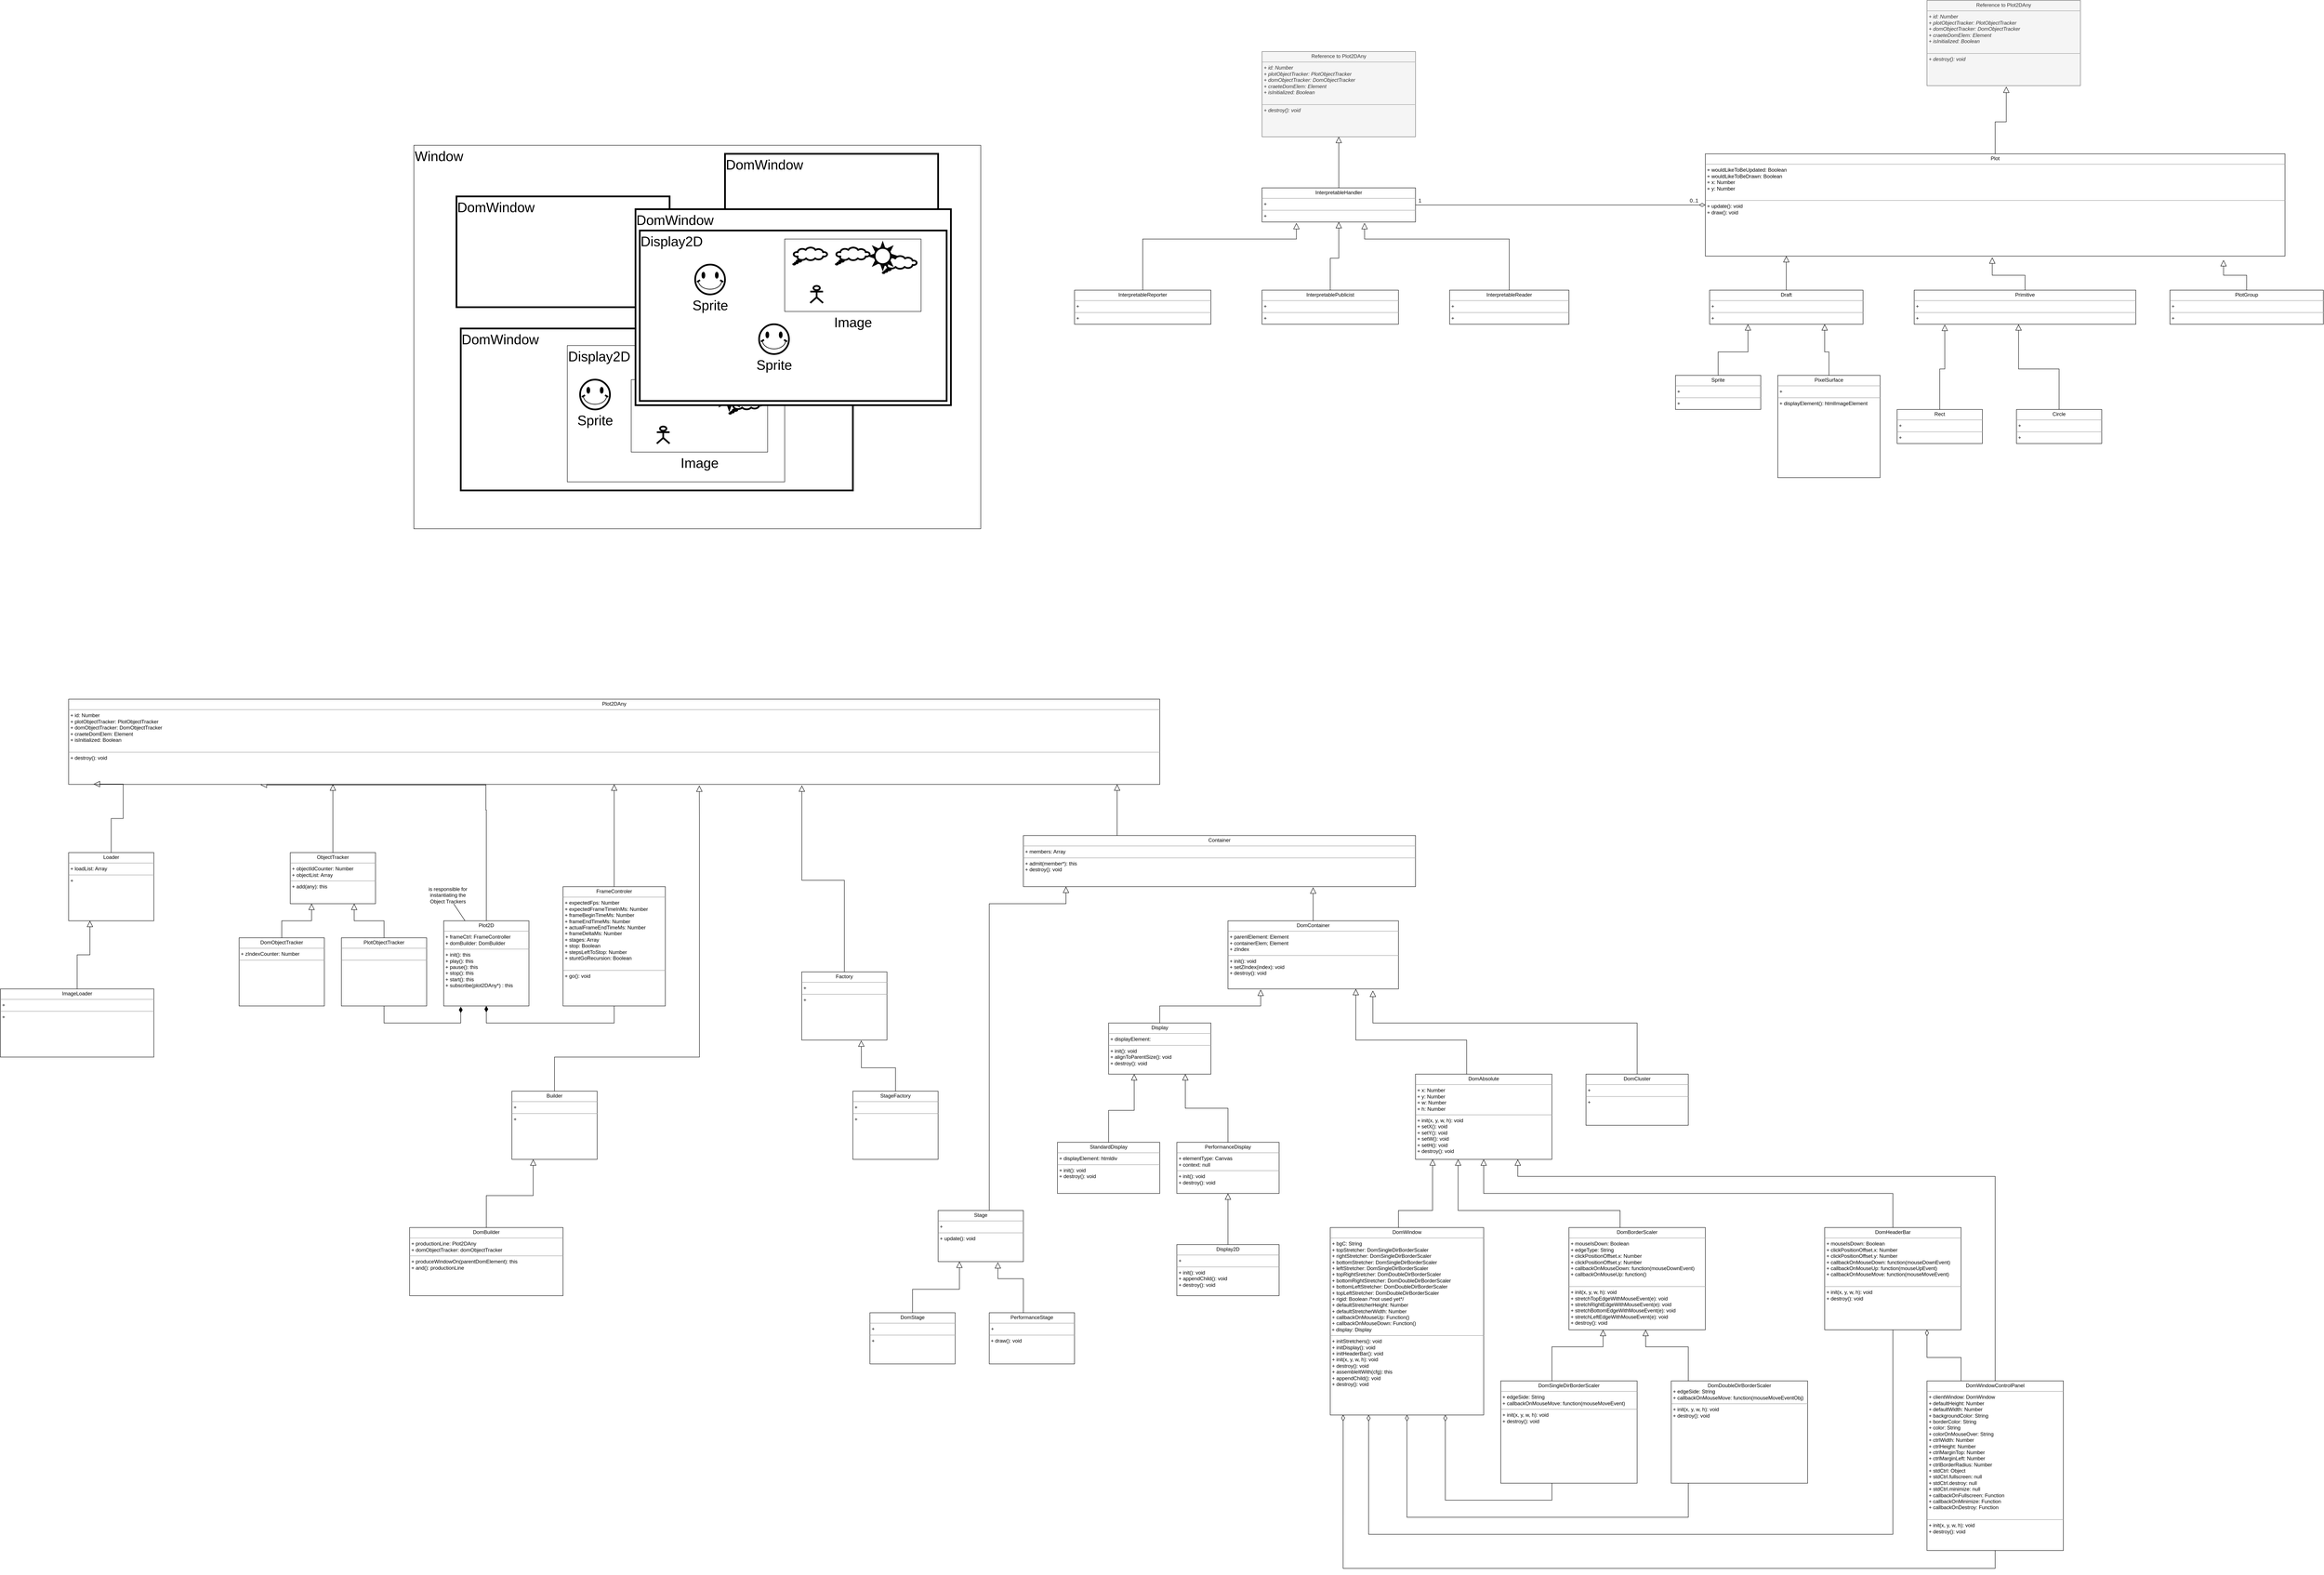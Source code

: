 <mxfile version="18.2.0" type="device"><diagram name="Page-1" id="c4acf3e9-155e-7222-9cf6-157b1a14988f"><mxGraphModel dx="3646" dy="3934" grid="1" gridSize="10" guides="1" tooltips="1" connect="1" arrows="1" fold="1" page="1" pageScale="1" pageWidth="850" pageHeight="1100" background="none" math="0" shadow="0"><root><mxCell id="0"/><mxCell id="1" parent="0"/><mxCell id="RJFBfe73I9CJy5NAkhD7-13" style="edgeStyle=orthogonalEdgeStyle;rounded=0;orthogonalLoop=1;jettySize=auto;html=1;fontFamily=Helvetica;fontSize=12;endArrow=block;endFill=0;endSize=12;exitX=0.5;exitY=0;exitDx=0;exitDy=0;entryX=0.176;entryY=1.005;entryDx=0;entryDy=0;entryPerimeter=0;" parent="1" source="RJFBfe73I9CJy5NAkhD7-12" target="GbcnIfU0_HONQXFaWi0M-7" edge="1"><mxGeometry relative="1" as="geometry"><mxPoint x="-510" y="-860" as="targetPoint"/><Array as="points"><mxPoint x="-620" y="-860"/><mxPoint x="-621" y="-860"/></Array></mxGeometry></mxCell><mxCell id="RJFBfe73I9CJy5NAkhD7-12" value="&lt;p style=&quot;margin: 0px ; margin-top: 4px ; text-align: center&quot;&gt;Plot2D&lt;br&gt;&lt;/p&gt;&lt;hr size=&quot;1&quot;&gt;&lt;p style=&quot;margin: 0px ; margin-left: 4px&quot;&gt;+ frameCtrl: FrameController&lt;/p&gt;&lt;p style=&quot;margin: 0px ; margin-left: 4px&quot;&gt;+ domBuilder: DomBuilder&lt;br&gt;&lt;/p&gt;&lt;hr size=&quot;1&quot;&gt;&lt;p style=&quot;margin: 0px ; margin-left: 4px&quot;&gt;+ init(): this&lt;br&gt;+ play(): this&lt;/p&gt;&lt;p style=&quot;margin: 0px ; margin-left: 4px&quot;&gt;+ pause(): this&lt;/p&gt;&lt;p style=&quot;margin: 0px ; margin-left: 4px&quot;&gt;+ stop(): this&lt;/p&gt;&lt;p style=&quot;margin: 0px ; margin-left: 4px&quot;&gt;+ start(): this&lt;/p&gt;&lt;p style=&quot;margin: 0px ; margin-left: 4px&quot;&gt;+&amp;nbsp;subscribe(plot2DAny*) : this&lt;/p&gt;" style="verticalAlign=top;align=left;overflow=fill;fontSize=12;fontFamily=Helvetica;html=1;rounded=0;shadow=0;comic=0;labelBackgroundColor=none;strokeWidth=1" parent="1" vertex="1"><mxGeometry x="-720" y="-600" width="200" height="200" as="geometry"/></mxCell><mxCell id="RJFBfe73I9CJy5NAkhD7-16" style="edgeStyle=orthogonalEdgeStyle;rounded=0;orthogonalLoop=1;jettySize=auto;html=1;fontFamily=Helvetica;fontSize=12;endArrow=block;endFill=0;endSize=12;entryX=0.75;entryY=1;entryDx=0;entryDy=0;" parent="1" source="RJFBfe73I9CJy5NAkhD7-15" target="4dxrn8TrEAXnk7YATWgK-4" edge="1"><mxGeometry relative="1" as="geometry"><mxPoint x="-320" y="-800" as="targetPoint"/><Array as="points"><mxPoint x="-860" y="-600"/><mxPoint x="-930" y="-600"/></Array></mxGeometry></mxCell><mxCell id="sFzs9olkC0DFiYcPd4qq-1" style="edgeStyle=orthogonalEdgeStyle;rounded=0;orthogonalLoop=1;jettySize=auto;html=1;endArrow=diamondThin;endFill=1;jumpSize=6;endSize=12;entryX=0.2;entryY=1.008;entryDx=0;entryDy=0;entryPerimeter=0;" parent="1" source="RJFBfe73I9CJy5NAkhD7-15" target="RJFBfe73I9CJy5NAkhD7-12" edge="1"><mxGeometry relative="1" as="geometry"><Array as="points"><mxPoint x="-860" y="-360"/><mxPoint x="-680" y="-360"/></Array><mxPoint x="-680" y="-430" as="targetPoint"/></mxGeometry></mxCell><mxCell id="RJFBfe73I9CJy5NAkhD7-15" value="&lt;p style=&quot;margin: 0px ; margin-top: 4px ; text-align: center&quot;&gt;PlotObjectTracker&lt;br&gt;&lt;/p&gt;&lt;hr size=&quot;1&quot;&gt;&lt;br&gt;&lt;hr size=&quot;1&quot;&gt;&lt;p style=&quot;margin: 0px ; margin-left: 4px&quot;&gt;&lt;br&gt;&lt;/p&gt;" style="verticalAlign=top;align=left;overflow=fill;fontSize=12;fontFamily=Helvetica;html=1;rounded=0;shadow=0;comic=0;labelBackgroundColor=none;strokeWidth=1" parent="1" vertex="1"><mxGeometry x="-960" y="-560" width="200" height="160" as="geometry"/></mxCell><mxCell id="kJnPXQE-hYVqQtYku6ac-1" style="edgeStyle=orthogonalEdgeStyle;rounded=0;orthogonalLoop=1;jettySize=auto;html=1;endArrow=block;endFill=0;endSize=12;" parent="1" source="RJFBfe73I9CJy5NAkhD7-17" target="GbcnIfU0_HONQXFaWi0M-7" edge="1"><mxGeometry relative="1" as="geometry"><mxPoint x="-300" y="-910" as="targetPoint"/><Array as="points"><mxPoint x="-320" y="-820"/><mxPoint x="-320" y="-820"/></Array></mxGeometry></mxCell><mxCell id="sFzs9olkC0DFiYcPd4qq-2" style="edgeStyle=orthogonalEdgeStyle;rounded=0;jumpSize=6;orthogonalLoop=1;jettySize=auto;html=1;entryX=0.5;entryY=1;entryDx=0;entryDy=0;endArrow=diamondThin;endFill=1;endSize=12;exitX=0.5;exitY=1;exitDx=0;exitDy=0;" parent="1" source="RJFBfe73I9CJy5NAkhD7-17" target="RJFBfe73I9CJy5NAkhD7-12" edge="1"><mxGeometry relative="1" as="geometry"><Array as="points"><mxPoint x="-320" y="-360"/><mxPoint x="-620" y="-360"/></Array></mxGeometry></mxCell><mxCell id="RJFBfe73I9CJy5NAkhD7-17" value="&lt;p style=&quot;margin: 0px ; margin-top: 4px ; text-align: center&quot;&gt;FrameControler&lt;br&gt;&lt;/p&gt;&lt;hr size=&quot;1&quot;&gt;&lt;p style=&quot;margin: 0px ; margin-left: 4px&quot;&gt;+ expectedFps: Number&lt;/p&gt;&lt;p style=&quot;margin: 0px ; margin-left: 4px&quot;&gt;+ expectedFrameTimeInMs: Number&lt;/p&gt;&lt;p style=&quot;margin: 0px ; margin-left: 4px&quot;&gt;+ frameBeginTimeMs: Number&lt;/p&gt;&lt;p style=&quot;margin: 0px ; margin-left: 4px&quot;&gt;+ frameEndTimeMs: Number&lt;/p&gt;&lt;p style=&quot;margin: 0px ; margin-left: 4px&quot;&gt;+ actualFrameEndTimeMs: Number&lt;/p&gt;&lt;p style=&quot;margin: 0px ; margin-left: 4px&quot;&gt;+ frameDeltaMs: Number&lt;/p&gt;&lt;p style=&quot;margin: 0px ; margin-left: 4px&quot;&gt;+ stages: Array&lt;/p&gt;&lt;p style=&quot;margin: 0px ; margin-left: 4px&quot;&gt;+ stop: Boolean&lt;/p&gt;&lt;p style=&quot;margin: 0px ; margin-left: 4px&quot;&gt;+ stepsLeftToStop: Number&lt;/p&gt;&lt;p style=&quot;margin: 0px ; margin-left: 4px&quot;&gt;+ stuntGoRecursion: Boolean&lt;/p&gt;&lt;p style=&quot;margin: 0px ; margin-left: 4px&quot;&gt;&lt;br&gt;&lt;/p&gt;&lt;hr size=&quot;1&quot;&gt;&lt;p style=&quot;margin: 0px ; margin-left: 4px&quot;&gt;+ go(): void&lt;/p&gt;" style="verticalAlign=top;align=left;overflow=fill;fontSize=12;fontFamily=Helvetica;html=1;rounded=0;shadow=0;comic=0;labelBackgroundColor=none;strokeWidth=1" parent="1" vertex="1"><mxGeometry x="-440" y="-679.94" width="240" height="279.94" as="geometry"/></mxCell><mxCell id="kJnPXQE-hYVqQtYku6ac-3" style="edgeStyle=orthogonalEdgeStyle;rounded=0;orthogonalLoop=1;jettySize=auto;html=1;endArrow=block;endFill=0;endSize=12;" parent="1" source="kJnPXQE-hYVqQtYku6ac-2" edge="1"><mxGeometry relative="1" as="geometry"><mxPoint x="860" y="-920" as="targetPoint"/><Array as="points"><mxPoint x="860" y="-920"/></Array></mxGeometry></mxCell><mxCell id="kJnPXQE-hYVqQtYku6ac-2" value="&lt;p style=&quot;margin: 0px ; margin-top: 4px ; text-align: center&quot;&gt;Container&lt;br&gt;&lt;/p&gt;&lt;hr size=&quot;1&quot;&gt;&lt;p style=&quot;margin: 0px ; margin-left: 4px&quot;&gt;+ members: Array&lt;br&gt;&lt;/p&gt;&lt;hr size=&quot;1&quot;&gt;&lt;p style=&quot;margin: 0px ; margin-left: 4px&quot;&gt;+ admit(member*): this&lt;/p&gt;&lt;p style=&quot;margin: 0px ; margin-left: 4px&quot;&gt;+ destroy(): void&lt;br&gt;&lt;/p&gt;&lt;p style=&quot;margin: 0px ; margin-left: 4px&quot;&gt;&lt;br&gt;&lt;/p&gt;" style="verticalAlign=top;align=left;overflow=fill;fontSize=12;fontFamily=Helvetica;html=1;rounded=0;shadow=0;comic=0;labelBackgroundColor=none;strokeWidth=1" parent="1" vertex="1"><mxGeometry x="640" y="-800" width="920" height="120" as="geometry"/></mxCell><mxCell id="kJnPXQE-hYVqQtYku6ac-5" style="edgeStyle=orthogonalEdgeStyle;rounded=0;orthogonalLoop=1;jettySize=auto;html=1;endArrow=block;endFill=0;endSize=12;" parent="1" source="kJnPXQE-hYVqQtYku6ac-4" edge="1"><mxGeometry relative="1" as="geometry"><mxPoint x="740" y="-680" as="targetPoint"/><Array as="points"><mxPoint x="560" y="-640"/><mxPoint x="740" y="-640"/></Array></mxGeometry></mxCell><mxCell id="kJnPXQE-hYVqQtYku6ac-4" value="&lt;p style=&quot;margin: 0px ; margin-top: 4px ; text-align: center&quot;&gt;Stage&lt;br&gt;&lt;/p&gt;&lt;hr size=&quot;1&quot;&gt;&lt;p style=&quot;margin: 0px ; margin-left: 4px&quot;&gt;+&amp;nbsp;&lt;br&gt;&lt;/p&gt;&lt;hr size=&quot;1&quot;&gt;&lt;p style=&quot;margin: 0px ; margin-left: 4px&quot;&gt;+ update(): void&lt;/p&gt;" style="verticalAlign=top;align=left;overflow=fill;fontSize=12;fontFamily=Helvetica;html=1;rounded=0;shadow=0;comic=0;labelBackgroundColor=none;strokeWidth=1" parent="1" vertex="1"><mxGeometry x="440" y="80" width="200" height="120" as="geometry"/></mxCell><mxCell id="3HyQuDj8TDVJXo3YO2Wl-3" style="edgeStyle=orthogonalEdgeStyle;rounded=0;orthogonalLoop=1;jettySize=auto;html=1;entryX=0.517;entryY=1.011;entryDx=0;entryDy=0;entryPerimeter=0;endArrow=block;endFill=0;endSize=12;" parent="1" source="kJnPXQE-hYVqQtYku6ac-6" target="3HyQuDj8TDVJXo3YO2Wl-1" edge="1"><mxGeometry relative="1" as="geometry"/></mxCell><mxCell id="kJnPXQE-hYVqQtYku6ac-6" value="&lt;p style=&quot;margin: 0px ; margin-top: 4px ; text-align: center&quot;&gt;Plot&lt;/p&gt;&lt;hr size=&quot;1&quot;&gt;&lt;p style=&quot;margin: 0px ; margin-left: 4px&quot;&gt;+ wouldLikeToBeUpdated: Boolean&lt;/p&gt;&lt;p style=&quot;margin: 0px ; margin-left: 4px&quot;&gt;+ wouldLikeToBeDrawn: Boolean&lt;/p&gt;&lt;p style=&quot;margin: 0px ; margin-left: 4px&quot;&gt;+ x: Number&lt;/p&gt;&lt;p style=&quot;margin: 0px ; margin-left: 4px&quot;&gt;+ y: Number&lt;br&gt;&lt;/p&gt;&lt;p style=&quot;margin: 0px ; margin-left: 4px&quot;&gt;&lt;br&gt;&lt;/p&gt;&lt;hr size=&quot;1&quot;&gt;&lt;p style=&quot;margin: 0px ; margin-left: 4px&quot;&gt;+ update(): void&lt;/p&gt;&lt;p style=&quot;margin: 0px ; margin-left: 4px&quot;&gt;+ draw(): void&lt;/p&gt;" style="verticalAlign=top;align=left;overflow=fill;fontSize=12;fontFamily=Helvetica;html=1;rounded=0;shadow=0;comic=0;labelBackgroundColor=none;strokeWidth=1" parent="1" vertex="1"><mxGeometry x="2240" y="-2400" width="1360" height="240" as="geometry"/></mxCell><mxCell id="fnQTh6k-CToftt7__Oat-6" style="edgeStyle=orthogonalEdgeStyle;rounded=0;orthogonalLoop=1;jettySize=auto;html=1;endArrow=block;endFill=0;endSize=12;" parent="1" source="fnQTh6k-CToftt7__Oat-1" target="kJnPXQE-hYVqQtYku6ac-6" edge="1"><mxGeometry relative="1" as="geometry"><mxPoint x="2510" y="-2240" as="targetPoint"/><Array as="points"><mxPoint x="2350" y="-2200"/><mxPoint x="2350" y="-2200"/></Array></mxGeometry></mxCell><mxCell id="fnQTh6k-CToftt7__Oat-1" value="&lt;p style=&quot;margin: 0px ; margin-top: 4px ; text-align: center&quot;&gt;Draft&lt;/p&gt;&lt;hr size=&quot;1&quot;&gt;&lt;p style=&quot;margin: 0px ; margin-left: 4px&quot;&gt;+ &lt;br&gt;&lt;/p&gt;&lt;hr size=&quot;1&quot;&gt;&lt;p style=&quot;margin: 0px ; margin-left: 4px&quot;&gt;+&amp;nbsp;&lt;/p&gt;" style="verticalAlign=top;align=left;overflow=fill;fontSize=12;fontFamily=Helvetica;html=1;rounded=0;shadow=0;comic=0;labelBackgroundColor=none;strokeWidth=1" parent="1" vertex="1"><mxGeometry x="2250" y="-2080" width="360" height="80" as="geometry"/></mxCell><mxCell id="fnQTh6k-CToftt7__Oat-4" style="edgeStyle=orthogonalEdgeStyle;rounded=0;orthogonalLoop=1;jettySize=auto;html=1;entryX=0.25;entryY=1;entryDx=0;entryDy=0;endArrow=block;endFill=0;endSize=12;" parent="1" source="fnQTh6k-CToftt7__Oat-2" target="fnQTh6k-CToftt7__Oat-1" edge="1"><mxGeometry relative="1" as="geometry"/></mxCell><mxCell id="fnQTh6k-CToftt7__Oat-2" value="&lt;p style=&quot;margin: 0px ; margin-top: 4px ; text-align: center&quot;&gt;Sprite&lt;/p&gt;&lt;hr size=&quot;1&quot;&gt;&lt;p style=&quot;margin: 0px ; margin-left: 4px&quot;&gt;+&amp;nbsp;&lt;br&gt;&lt;/p&gt;&lt;hr size=&quot;1&quot;&gt;&lt;p style=&quot;margin: 0px ; margin-left: 4px&quot;&gt;+&amp;nbsp;&lt;/p&gt;" style="verticalAlign=top;align=left;overflow=fill;fontSize=12;fontFamily=Helvetica;html=1;rounded=0;shadow=0;comic=0;labelBackgroundColor=none;strokeWidth=1" parent="1" vertex="1"><mxGeometry x="2170" y="-1880" width="200" height="80" as="geometry"/></mxCell><mxCell id="fnQTh6k-CToftt7__Oat-5" style="edgeStyle=orthogonalEdgeStyle;rounded=0;orthogonalLoop=1;jettySize=auto;html=1;entryX=0.75;entryY=1;entryDx=0;entryDy=0;endArrow=block;endFill=0;endSize=12;" parent="1" source="fnQTh6k-CToftt7__Oat-3" target="fnQTh6k-CToftt7__Oat-1" edge="1"><mxGeometry relative="1" as="geometry"/></mxCell><mxCell id="fnQTh6k-CToftt7__Oat-3" value="&lt;p style=&quot;margin: 0px ; margin-top: 4px ; text-align: center&quot;&gt;PixelSurface&lt;br&gt;&lt;/p&gt;&lt;hr size=&quot;1&quot;&gt;&lt;p style=&quot;margin: 0px ; margin-left: 4px&quot;&gt;+&amp;nbsp;&lt;br&gt;&lt;/p&gt;&lt;hr size=&quot;1&quot;&gt;&lt;p style=&quot;margin: 0px ; margin-left: 4px&quot;&gt;+ displayElement(): htmlImageElement&lt;br&gt;&lt;/p&gt;" style="verticalAlign=top;align=left;overflow=fill;fontSize=12;fontFamily=Helvetica;html=1;rounded=0;shadow=0;comic=0;labelBackgroundColor=none;strokeWidth=1" parent="1" vertex="1"><mxGeometry x="2410" y="-1880" width="240" height="240" as="geometry"/></mxCell><mxCell id="DGd09kKSLcv-sryx9KwL-3" style="edgeStyle=orthogonalEdgeStyle;rounded=0;orthogonalLoop=1;jettySize=auto;html=1;endArrow=block;endFill=0;endSize=12;exitX=0.5;exitY=0;exitDx=0;exitDy=0;entryX=0.75;entryY=1;entryDx=0;entryDy=0;" parent="1" source="DGd09kKSLcv-sryx9KwL-1" target="5yzrOpdewunOsJcBgP0z-1" edge="1"><mxGeometry relative="1" as="geometry"><mxPoint x="1000" y="-240" as="targetPoint"/><Array as="points"><mxPoint x="1120" y="-160"/><mxPoint x="1020" y="-160"/></Array><mxPoint x="1180" y="-160" as="sourcePoint"/></mxGeometry></mxCell><mxCell id="DGd09kKSLcv-sryx9KwL-1" value="&lt;p style=&quot;margin: 0px ; margin-top: 4px ; text-align: center&quot;&gt;PerformanceDisplay&lt;br&gt;&lt;/p&gt;&lt;hr size=&quot;1&quot;&gt;&lt;p style=&quot;margin: 0px ; margin-left: 4px&quot;&gt;+ elementType: Canvas&lt;br&gt;&lt;/p&gt;&lt;p style=&quot;margin: 0px ; margin-left: 4px&quot;&gt;+ context: null&lt;br&gt;&lt;/p&gt;&lt;hr size=&quot;1&quot;&gt;&lt;p style=&quot;margin: 0px ; margin-left: 4px&quot;&gt;+ init(): void&lt;/p&gt;&lt;p style=&quot;margin: 0px ; margin-left: 4px&quot;&gt;+ destroy(): void&lt;br&gt;&lt;/p&gt;" style="verticalAlign=top;align=left;overflow=fill;fontSize=12;fontFamily=Helvetica;html=1;rounded=0;shadow=0;comic=0;labelBackgroundColor=none;strokeWidth=1" parent="1" vertex="1"><mxGeometry x="1000" y="-80" width="240" height="120" as="geometry"/></mxCell><mxCell id="GbcnIfU0_HONQXFaWi0M-7" value="&lt;p style=&quot;margin: 0px ; margin-top: 4px ; text-align: center&quot;&gt;Plot2DAny&lt;br&gt;&lt;/p&gt;&lt;hr size=&quot;1&quot;&gt;&lt;p style=&quot;margin: 0px ; margin-left: 4px&quot;&gt;+ id: Number&lt;br&gt;&lt;/p&gt;&lt;p style=&quot;margin: 0px ; margin-left: 4px&quot;&gt;+ plotObjectTracker: PlotObjectTracker&lt;/p&gt;&lt;p style=&quot;margin: 0px ; margin-left: 4px&quot;&gt;+ domObjectTracker: DomObjectTracker&lt;br&gt;&lt;/p&gt;&lt;p style=&quot;margin: 0px ; margin-left: 4px&quot;&gt;+ craeteDomElem: Element&lt;/p&gt;&lt;p style=&quot;margin: 0px ; margin-left: 4px&quot;&gt;+ isInitialized: Boolean&lt;br&gt;&lt;/p&gt;&lt;p style=&quot;margin: 0px ; margin-left: 4px&quot;&gt;&lt;br&gt;&lt;/p&gt;&lt;hr size=&quot;1&quot;&gt;&lt;p style=&quot;margin: 0px ; margin-left: 4px&quot;&gt;+ destroy(): void&lt;br&gt;&lt;/p&gt;" style="verticalAlign=top;align=left;overflow=fill;fontSize=12;fontFamily=Helvetica;html=1;rounded=0;shadow=0;comic=0;labelBackgroundColor=none;strokeWidth=1" parent="1" vertex="1"><mxGeometry x="-1600" y="-1120" width="2560" height="200" as="geometry"/></mxCell><mxCell id="Yr9hA1XsW8vjmc7dlePe-2" style="edgeStyle=orthogonalEdgeStyle;rounded=0;orthogonalLoop=1;jettySize=auto;html=1;endArrow=block;endFill=0;endSize=12;entryX=0.739;entryY=1.014;entryDx=0;entryDy=0;entryPerimeter=0;" parent="1" source="Yr9hA1XsW8vjmc7dlePe-1" target="kJnPXQE-hYVqQtYku6ac-2" edge="1"><mxGeometry relative="1" as="geometry"><Array as="points"/><mxPoint x="1320" y="-670" as="targetPoint"/></mxGeometry></mxCell><mxCell id="Yr9hA1XsW8vjmc7dlePe-1" value="&lt;p style=&quot;margin: 0px ; margin-top: 4px ; text-align: center&quot;&gt;DomContainer&lt;/p&gt;&lt;hr size=&quot;1&quot;&gt;&lt;p style=&quot;margin: 0px 0px 0px 4px&quot;&gt;+ parenlElement: Element&lt;/p&gt;&lt;p style=&quot;margin: 0px 0px 0px 4px&quot;&gt;+ containerElem; Element&lt;/p&gt;&lt;p style=&quot;margin: 0px 0px 0px 4px&quot;&gt;+ zIndex&lt;/p&gt;&lt;hr size=&quot;1&quot;&gt;&lt;p style=&quot;margin: 0px ; margin-left: 4px&quot;&gt;+ init(): void&lt;/p&gt;&lt;p style=&quot;margin: 0px ; margin-left: 4px&quot;&gt;+ setZIndex(index): void&lt;/p&gt;&lt;p style=&quot;margin: 0px ; margin-left: 4px&quot;&gt;+ destroy(): void&lt;br&gt;&lt;/p&gt;" style="verticalAlign=top;align=left;overflow=fill;fontSize=12;fontFamily=Helvetica;html=1;rounded=0;shadow=0;comic=0;labelBackgroundColor=none;strokeWidth=1" parent="1" vertex="1"><mxGeometry x="1120" y="-600" width="400" height="160" as="geometry"/></mxCell><mxCell id="Yr9hA1XsW8vjmc7dlePe-4" style="edgeStyle=orthogonalEdgeStyle;rounded=0;orthogonalLoop=1;jettySize=auto;html=1;endArrow=block;endFill=0;endSize=12;entryX=0.75;entryY=1;entryDx=0;entryDy=0;" parent="1" source="Yr9hA1XsW8vjmc7dlePe-3" target="Yr9hA1XsW8vjmc7dlePe-1" edge="1"><mxGeometry relative="1" as="geometry"><Array as="points"><mxPoint x="1680" y="-320"/><mxPoint x="1420" y="-320"/></Array><mxPoint x="1430" y="-440" as="targetPoint"/></mxGeometry></mxCell><mxCell id="Yr9hA1XsW8vjmc7dlePe-3" value="&lt;p style=&quot;margin: 0px ; margin-top: 4px ; text-align: center&quot;&gt;DomAbsolute&lt;/p&gt;&lt;hr size=&quot;1&quot;&gt;&lt;p style=&quot;margin: 0px ; margin-left: 4px&quot;&gt;+ x: Number&lt;br&gt;&lt;/p&gt;&lt;p style=&quot;margin: 0px ; margin-left: 4px&quot;&gt;+ y: Number&lt;/p&gt;&lt;p style=&quot;margin: 0px ; margin-left: 4px&quot;&gt;+ w: Number&lt;/p&gt;&lt;p style=&quot;margin: 0px ; margin-left: 4px&quot;&gt;+ h: Number&lt;/p&gt;&lt;hr size=&quot;1&quot;&gt;&lt;p style=&quot;margin: 0px ; margin-left: 4px&quot;&gt;+ init(x, y, w, h): void&lt;/p&gt;&lt;p style=&quot;margin: 0px ; margin-left: 4px&quot;&gt;+ setX(): void&lt;/p&gt;&lt;p style=&quot;margin: 0px ; margin-left: 4px&quot;&gt;+ setY(): void&lt;/p&gt;&lt;p style=&quot;margin: 0px ; margin-left: 4px&quot;&gt;+ setW(): void&lt;/p&gt;&lt;p style=&quot;margin: 0px ; margin-left: 4px&quot;&gt;+ setH(): void&lt;/p&gt;&lt;p style=&quot;margin: 0px ; margin-left: 4px&quot;&gt;+ destroy(): void&lt;br&gt;&lt;/p&gt;" style="verticalAlign=top;align=left;overflow=fill;fontSize=12;fontFamily=Helvetica;html=1;rounded=0;shadow=0;comic=0;labelBackgroundColor=none;strokeWidth=1" parent="1" vertex="1"><mxGeometry x="1560" y="-240" width="320" height="200" as="geometry"/></mxCell><mxCell id="Yr9hA1XsW8vjmc7dlePe-6" style="edgeStyle=orthogonalEdgeStyle;rounded=0;orthogonalLoop=1;jettySize=auto;html=1;endArrow=block;endFill=0;endSize=12;entryX=0.126;entryY=0.999;entryDx=0;entryDy=0;entryPerimeter=0;" parent="1" source="Yr9hA1XsW8vjmc7dlePe-5" target="Yr9hA1XsW8vjmc7dlePe-3" edge="1"><mxGeometry relative="1" as="geometry"><Array as="points"><mxPoint x="1520" y="80"/><mxPoint x="1600" y="80"/><mxPoint x="1600" y="-10"/></Array><mxPoint x="1600" y="-30" as="targetPoint"/></mxGeometry></mxCell><mxCell id="Yr9hA1XsW8vjmc7dlePe-5" value="&lt;p style=&quot;margin: 0px ; margin-top: 4px ; text-align: center&quot;&gt;DomWindow&lt;/p&gt;&lt;hr size=&quot;1&quot;&gt;&lt;p style=&quot;margin: 0px ; margin-left: 4px&quot;&gt;+ bgC: String&lt;br&gt;&lt;/p&gt;&lt;p style=&quot;margin: 0px ; margin-left: 4px&quot;&gt;+ topStretcher: DomSingleDirBorderScaler&lt;br&gt;&lt;/p&gt;&lt;p style=&quot;margin: 0px ; margin-left: 4px&quot;&gt;+ rightStretcher: DomSingleDirBorderScaler&lt;br&gt;&lt;/p&gt;&lt;p style=&quot;margin: 0px ; margin-left: 4px&quot;&gt;+ bottomStretcher: DomSingleDirBorderScaler&lt;br&gt;&lt;/p&gt;&lt;p style=&quot;margin: 0px ; margin-left: 4px&quot;&gt;+ leftStretcher: DomSingleDirBorderScaler&lt;br&gt;&lt;/p&gt;&lt;p style=&quot;margin: 0px ; margin-left: 4px&quot;&gt;+ topRightSretcher: DomDoubleDirBorderScaler&lt;br&gt;&lt;/p&gt;&lt;p style=&quot;margin: 0px ; margin-left: 4px&quot;&gt;+ bottomRightStretcher: DomDoubleDirBorderScaler&lt;br&gt;&lt;/p&gt;&lt;p style=&quot;margin: 0px ; margin-left: 4px&quot;&gt;+ bottomLeftStretcher: DomDoubleDirBorderScaler&lt;/p&gt;&lt;p style=&quot;margin: 0px ; margin-left: 4px&quot;&gt;+ topLeftStretcher: DomDoubleDirBorderScaler&lt;/p&gt;&lt;p style=&quot;margin: 0px ; margin-left: 4px&quot;&gt;+ rigid: Boolean /*not used yet*/&lt;br&gt;&lt;/p&gt;&lt;p style=&quot;margin: 0px ; margin-left: 4px&quot;&gt;+ defaultStretcherHeight: Number&lt;/p&gt;&lt;p style=&quot;margin: 0px ; margin-left: 4px&quot;&gt;+ defaultStretcherWidth: Number&lt;/p&gt;&lt;p style=&quot;margin: 0px ; margin-left: 4px&quot;&gt;+ callbackOnMouseUp: Function()&lt;/p&gt;&lt;p style=&quot;margin: 0px ; margin-left: 4px&quot;&gt;+ callbackOnMouseDown: Function()&lt;br&gt;&lt;/p&gt;&lt;div&gt;&amp;nbsp;+ display: Display&lt;br&gt;&lt;/div&gt;&lt;hr size=&quot;1&quot;&gt;&lt;p style=&quot;margin: 0px ; margin-left: 4px&quot;&gt;+ initStretchers(): void&lt;/p&gt;&lt;p style=&quot;margin: 0px ; margin-left: 4px&quot;&gt;+ initDisplay(): void&lt;/p&gt;&lt;p style=&quot;margin: 0px ; margin-left: 4px&quot;&gt;+ initHeaderBar(): void&lt;/p&gt;&lt;p style=&quot;margin: 0px ; margin-left: 4px&quot;&gt;+ init(x, y, w, h): void&lt;/p&gt;&lt;p style=&quot;margin: 0px ; margin-left: 4px&quot;&gt;+ destroy(): void&lt;br&gt;&lt;/p&gt;&lt;p style=&quot;margin: 0px ; margin-left: 4px&quot;&gt;+ assembleItWith(cfg): this&lt;br&gt;&lt;/p&gt;&lt;p style=&quot;margin: 0px ; margin-left: 4px&quot;&gt;+ appendChild(): void&lt;/p&gt;&lt;p style=&quot;margin: 0px ; margin-left: 4px&quot;&gt;+ destroy(): void&lt;br&gt;&lt;/p&gt;" style="verticalAlign=top;align=left;overflow=fill;fontSize=12;fontFamily=Helvetica;html=1;rounded=0;shadow=0;comic=0;labelBackgroundColor=none;strokeWidth=1" parent="1" vertex="1"><mxGeometry x="1360" y="120" width="360" height="440" as="geometry"/></mxCell><mxCell id="NDN2IvtxEd_3-C9_4fc--2" style="edgeStyle=orthogonalEdgeStyle;rounded=0;orthogonalLoop=1;jettySize=auto;html=1;entryX=0.85;entryY=1.025;entryDx=0;entryDy=0;entryPerimeter=0;endArrow=block;endFill=0;endSize=12;" parent="1" source="NDN2IvtxEd_3-C9_4fc--1" target="Yr9hA1XsW8vjmc7dlePe-1" edge="1"><mxGeometry relative="1" as="geometry"><Array as="points"><mxPoint x="2080" y="-360"/><mxPoint x="1460" y="-360"/></Array></mxGeometry></mxCell><mxCell id="NDN2IvtxEd_3-C9_4fc--1" value="&lt;p style=&quot;margin: 0px ; margin-top: 4px ; text-align: center&quot;&gt;DomCluster&lt;/p&gt;&lt;hr size=&quot;1&quot;&gt;&lt;p style=&quot;margin: 0px ; margin-left: 4px&quot;&gt;+&amp;nbsp;&lt;br&gt;&lt;/p&gt;&lt;hr size=&quot;1&quot;&gt;&lt;p style=&quot;margin: 0px ; margin-left: 4px&quot;&gt;+&amp;nbsp;&lt;/p&gt;" style="verticalAlign=top;align=left;overflow=fill;fontSize=12;fontFamily=Helvetica;html=1;rounded=0;shadow=0;comic=0;labelBackgroundColor=none;strokeWidth=1" parent="1" vertex="1"><mxGeometry x="1960" y="-240" width="240" height="120" as="geometry"/></mxCell><mxCell id="NDN2IvtxEd_3-C9_4fc--4" style="edgeStyle=orthogonalEdgeStyle;rounded=0;orthogonalLoop=1;jettySize=auto;html=1;endArrow=block;endFill=0;endSize=12;" parent="1" source="NDN2IvtxEd_3-C9_4fc--3" edge="1"><mxGeometry relative="1" as="geometry"><mxPoint x="1120" y="40" as="targetPoint"/><Array as="points"><mxPoint x="1120" y="40"/></Array></mxGeometry></mxCell><mxCell id="NDN2IvtxEd_3-C9_4fc--3" value="&lt;p style=&quot;margin: 0px ; margin-top: 4px ; text-align: center&quot;&gt;Display2D&lt;br&gt;&lt;/p&gt;&lt;hr size=&quot;1&quot;&gt;&lt;p style=&quot;margin: 0px ; margin-left: 4px&quot;&gt;+&amp;nbsp;&lt;br&gt;&lt;/p&gt;&lt;hr size=&quot;1&quot;&gt;&lt;p style=&quot;margin: 0px ; margin-left: 4px&quot;&gt;+ init(): void&lt;/p&gt;&lt;p style=&quot;margin: 0px ; margin-left: 4px&quot;&gt;+ appendChild(): void&lt;/p&gt;&lt;p style=&quot;margin: 0px ; margin-left: 4px&quot;&gt;+ destroy(): void&lt;br&gt;&lt;/p&gt;" style="verticalAlign=top;align=left;overflow=fill;fontSize=12;fontFamily=Helvetica;html=1;rounded=0;shadow=0;comic=0;labelBackgroundColor=none;strokeWidth=1" parent="1" vertex="1"><mxGeometry x="1000" y="160" width="240" height="120" as="geometry"/></mxCell><mxCell id="NDN2IvtxEd_3-C9_4fc--6" style="edgeStyle=orthogonalEdgeStyle;rounded=0;orthogonalLoop=1;jettySize=auto;html=1;endArrow=block;endFill=0;endSize=12;entryX=0.495;entryY=1.013;entryDx=0;entryDy=0;entryPerimeter=0;" parent="1" source="NDN2IvtxEd_3-C9_4fc--5" target="kJnPXQE-hYVqQtYku6ac-6" edge="1"><mxGeometry relative="1" as="geometry"><Array as="points"/><mxPoint x="2640" y="-2220" as="targetPoint"/></mxGeometry></mxCell><mxCell id="NDN2IvtxEd_3-C9_4fc--5" value="&lt;p style=&quot;margin: 0px ; margin-top: 4px ; text-align: center&quot;&gt;Primitive&lt;/p&gt;&lt;hr size=&quot;1&quot;&gt;&lt;p style=&quot;margin: 0px ; margin-left: 4px&quot;&gt;+&amp;nbsp;&lt;br&gt;&lt;/p&gt;&lt;hr size=&quot;1&quot;&gt;&lt;p style=&quot;margin: 0px ; margin-left: 4px&quot;&gt;+&amp;nbsp;&lt;/p&gt;" style="verticalAlign=top;align=left;overflow=fill;fontSize=12;fontFamily=Helvetica;html=1;rounded=0;shadow=0;comic=0;labelBackgroundColor=none;strokeWidth=1" parent="1" vertex="1"><mxGeometry x="2730" y="-2080" width="520" height="80" as="geometry"/></mxCell><mxCell id="NDN2IvtxEd_3-C9_4fc--9" style="edgeStyle=orthogonalEdgeStyle;rounded=0;orthogonalLoop=1;jettySize=auto;html=1;endArrow=block;endFill=0;endSize=12;entryX=0.138;entryY=1.012;entryDx=0;entryDy=0;entryPerimeter=0;" parent="1" source="NDN2IvtxEd_3-C9_4fc--7" target="NDN2IvtxEd_3-C9_4fc--5" edge="1"><mxGeometry relative="1" as="geometry"><mxPoint x="2830" y="-1990" as="targetPoint"/></mxGeometry></mxCell><mxCell id="NDN2IvtxEd_3-C9_4fc--7" value="&lt;p style=&quot;margin: 0px ; margin-top: 4px ; text-align: center&quot;&gt;Rect&lt;/p&gt;&lt;hr size=&quot;1&quot;&gt;&lt;p style=&quot;margin: 0px ; margin-left: 4px&quot;&gt;+&amp;nbsp;&lt;br&gt;&lt;/p&gt;&lt;hr size=&quot;1&quot;&gt;&lt;p style=&quot;margin: 0px ; margin-left: 4px&quot;&gt;+&amp;nbsp;&lt;/p&gt;" style="verticalAlign=top;align=left;overflow=fill;fontSize=12;fontFamily=Helvetica;html=1;rounded=0;shadow=0;comic=0;labelBackgroundColor=none;strokeWidth=1" parent="1" vertex="1"><mxGeometry x="2690" y="-1800" width="200" height="80" as="geometry"/></mxCell><mxCell id="NDN2IvtxEd_3-C9_4fc--10" style="edgeStyle=orthogonalEdgeStyle;rounded=0;orthogonalLoop=1;jettySize=auto;html=1;entryX=0.471;entryY=1.002;entryDx=0;entryDy=0;entryPerimeter=0;endArrow=block;endFill=0;endSize=12;" parent="1" source="NDN2IvtxEd_3-C9_4fc--8" target="NDN2IvtxEd_3-C9_4fc--5" edge="1"><mxGeometry relative="1" as="geometry"/></mxCell><mxCell id="NDN2IvtxEd_3-C9_4fc--8" value="&lt;p style=&quot;margin: 0px ; margin-top: 4px ; text-align: center&quot;&gt;Circle&lt;/p&gt;&lt;hr size=&quot;1&quot;&gt;&lt;p style=&quot;margin: 0px ; margin-left: 4px&quot;&gt;+&amp;nbsp;&lt;br&gt;&lt;/p&gt;&lt;hr size=&quot;1&quot;&gt;&lt;p style=&quot;margin: 0px ; margin-left: 4px&quot;&gt;+&amp;nbsp;&lt;/p&gt;" style="verticalAlign=top;align=left;overflow=fill;fontSize=12;fontFamily=Helvetica;html=1;rounded=0;shadow=0;comic=0;labelBackgroundColor=none;strokeWidth=1" parent="1" vertex="1"><mxGeometry x="2970" y="-1800" width="200" height="80" as="geometry"/></mxCell><mxCell id="NDN2IvtxEd_3-C9_4fc--12" value="Window" style="rounded=0;whiteSpace=wrap;html=1;align=left;verticalAlign=top;fontSize=32;" parent="1" vertex="1"><mxGeometry x="-790" y="-2420" width="1330" height="900" as="geometry"/></mxCell><mxCell id="NDN2IvtxEd_3-C9_4fc--13" value="DomWindow" style="rounded=0;whiteSpace=wrap;html=1;fontSize=32;align=left;verticalAlign=top;strokeWidth=4;" parent="1" vertex="1"><mxGeometry x="-690" y="-2300" width="500" height="260" as="geometry"/></mxCell><mxCell id="NDN2IvtxEd_3-C9_4fc--14" value="DomWindow" style="rounded=0;whiteSpace=wrap;html=1;fontSize=32;align=left;verticalAlign=top;strokeWidth=4;" parent="1" vertex="1"><mxGeometry x="-60" y="-2400" width="500" height="260" as="geometry"/></mxCell><mxCell id="NDN2IvtxEd_3-C9_4fc--15" value="DomWindow" style="rounded=0;whiteSpace=wrap;html=1;fontSize=32;align=left;verticalAlign=top;strokeWidth=4;" parent="1" vertex="1"><mxGeometry x="-680" y="-1990" width="920" height="380" as="geometry"/></mxCell><mxCell id="NDN2IvtxEd_3-C9_4fc--16" value="Display2D" style="rounded=0;whiteSpace=wrap;html=1;fontSize=32;align=left;verticalAlign=top;" parent="1" vertex="1"><mxGeometry x="-430" y="-1950" width="510" height="320" as="geometry"/></mxCell><mxCell id="NDN2IvtxEd_3-C9_4fc--20" value="Sprite" style="verticalLabelPosition=bottom;verticalAlign=top;html=1;shape=mxgraph.basic.smiley;fontSize=32;strokeWidth=4;" parent="1" vertex="1"><mxGeometry x="-400" y="-1870" width="70" height="70" as="geometry"/></mxCell><mxCell id="NDN2IvtxEd_3-C9_4fc--32" value="" style="group" parent="1" vertex="1" connectable="0"><mxGeometry x="-280" y="-1870" width="320" height="170" as="geometry"/></mxCell><mxCell id="NDN2IvtxEd_3-C9_4fc--26" value="Image" style="verticalLabelPosition=bottom;verticalAlign=top;html=1;shape=mxgraph.basic.rect;fillColor2=none;strokeWidth=1;size=20;indent=5;fontSize=32;" parent="NDN2IvtxEd_3-C9_4fc--32" vertex="1"><mxGeometry width="320" height="170" as="geometry"/></mxCell><mxCell id="NDN2IvtxEd_3-C9_4fc--27" value="" style="whiteSpace=wrap;html=1;shape=mxgraph.basic.cloud_callout;fontSize=32;strokeWidth=4;" parent="NDN2IvtxEd_3-C9_4fc--32" vertex="1"><mxGeometry x="20" y="20" width="80" height="40" as="geometry"/></mxCell><mxCell id="NDN2IvtxEd_3-C9_4fc--28" value="" style="whiteSpace=wrap;html=1;shape=mxgraph.basic.cloud_callout;fontSize=32;strokeWidth=4;" parent="NDN2IvtxEd_3-C9_4fc--32" vertex="1"><mxGeometry x="120" y="20" width="80" height="40" as="geometry"/></mxCell><mxCell id="NDN2IvtxEd_3-C9_4fc--29" value="" style="whiteSpace=wrap;html=1;shape=mxgraph.basic.cloud_callout;fontSize=32;strokeWidth=4;" parent="NDN2IvtxEd_3-C9_4fc--32" vertex="1"><mxGeometry x="230" y="40" width="80" height="40" as="geometry"/></mxCell><mxCell id="NDN2IvtxEd_3-C9_4fc--30" value="" style="verticalLabelPosition=bottom;verticalAlign=top;html=1;shape=mxgraph.basic.sun;fontSize=32;strokeWidth=4;" parent="NDN2IvtxEd_3-C9_4fc--32" vertex="1"><mxGeometry x="200" y="10" width="60" height="60" as="geometry"/></mxCell><mxCell id="NDN2IvtxEd_3-C9_4fc--31" value="" style="shape=umlActor;verticalLabelPosition=bottom;verticalAlign=top;html=1;outlineConnect=0;fontSize=32;strokeWidth=4;" parent="NDN2IvtxEd_3-C9_4fc--32" vertex="1"><mxGeometry x="60" y="110" width="30" height="40" as="geometry"/></mxCell><mxCell id="Q2CbNU8N6eSYbE5N_I1I-12" value="" style="group" parent="1" vertex="1" connectable="0"><mxGeometry x="-270" y="-2270" width="740" height="460" as="geometry"/></mxCell><mxCell id="Q2CbNU8N6eSYbE5N_I1I-1" value="DomWindow" style="rounded=0;whiteSpace=wrap;html=1;fontSize=32;align=left;verticalAlign=top;strokeWidth=4;" parent="Q2CbNU8N6eSYbE5N_I1I-12" vertex="1"><mxGeometry width="740" height="460" as="geometry"/></mxCell><mxCell id="Q2CbNU8N6eSYbE5N_I1I-2" value="Display2D" style="rounded=0;whiteSpace=wrap;html=1;fontSize=32;align=left;verticalAlign=top;strokeWidth=4;" parent="Q2CbNU8N6eSYbE5N_I1I-12" vertex="1"><mxGeometry x="10" y="50" width="720" height="400" as="geometry"/></mxCell><mxCell id="Q2CbNU8N6eSYbE5N_I1I-3" value="Sprite" style="verticalLabelPosition=bottom;verticalAlign=top;html=1;shape=mxgraph.basic.smiley;fontSize=32;strokeWidth=4;" parent="Q2CbNU8N6eSYbE5N_I1I-12" vertex="1"><mxGeometry x="140" y="130" width="70" height="70" as="geometry"/></mxCell><mxCell id="Q2CbNU8N6eSYbE5N_I1I-4" value="Sprite" style="verticalLabelPosition=bottom;verticalAlign=top;html=1;shape=mxgraph.basic.smiley;fontSize=32;strokeWidth=4;" parent="Q2CbNU8N6eSYbE5N_I1I-12" vertex="1"><mxGeometry x="290" y="270" width="70" height="70" as="geometry"/></mxCell><mxCell id="Q2CbNU8N6eSYbE5N_I1I-5" value="" style="group" parent="Q2CbNU8N6eSYbE5N_I1I-12" vertex="1" connectable="0"><mxGeometry x="350" y="70" width="320" height="170" as="geometry"/></mxCell><mxCell id="Q2CbNU8N6eSYbE5N_I1I-6" value="Image" style="verticalLabelPosition=bottom;verticalAlign=top;html=1;shape=mxgraph.basic.rect;fillColor2=none;strokeWidth=1;size=20;indent=5;fontSize=32;" parent="Q2CbNU8N6eSYbE5N_I1I-5" vertex="1"><mxGeometry width="320" height="170" as="geometry"/></mxCell><mxCell id="Q2CbNU8N6eSYbE5N_I1I-7" value="" style="whiteSpace=wrap;html=1;shape=mxgraph.basic.cloud_callout;fontSize=32;strokeWidth=4;" parent="Q2CbNU8N6eSYbE5N_I1I-5" vertex="1"><mxGeometry x="20" y="20" width="80" height="40" as="geometry"/></mxCell><mxCell id="Q2CbNU8N6eSYbE5N_I1I-8" value="" style="whiteSpace=wrap;html=1;shape=mxgraph.basic.cloud_callout;fontSize=32;strokeWidth=4;" parent="Q2CbNU8N6eSYbE5N_I1I-5" vertex="1"><mxGeometry x="120" y="20" width="80" height="40" as="geometry"/></mxCell><mxCell id="Q2CbNU8N6eSYbE5N_I1I-9" value="" style="whiteSpace=wrap;html=1;shape=mxgraph.basic.cloud_callout;fontSize=32;strokeWidth=4;" parent="Q2CbNU8N6eSYbE5N_I1I-5" vertex="1"><mxGeometry x="230" y="40" width="80" height="40" as="geometry"/></mxCell><mxCell id="Q2CbNU8N6eSYbE5N_I1I-10" value="" style="verticalLabelPosition=bottom;verticalAlign=top;html=1;shape=mxgraph.basic.sun;fontSize=32;strokeWidth=4;" parent="Q2CbNU8N6eSYbE5N_I1I-5" vertex="1"><mxGeometry x="200" y="10" width="60" height="60" as="geometry"/></mxCell><mxCell id="Q2CbNU8N6eSYbE5N_I1I-11" value="" style="shape=umlActor;verticalLabelPosition=bottom;verticalAlign=top;html=1;outlineConnect=0;fontSize=32;strokeWidth=4;" parent="Q2CbNU8N6eSYbE5N_I1I-5" vertex="1"><mxGeometry x="60" y="110" width="30" height="40" as="geometry"/></mxCell><mxCell id="Q2CbNU8N6eSYbE5N_I1I-16" style="edgeStyle=orthogonalEdgeStyle;rounded=0;orthogonalLoop=1;jettySize=auto;html=1;entryX=0.894;entryY=1.039;entryDx=0;entryDy=0;entryPerimeter=0;endArrow=block;endFill=0;endSize=12;" parent="1" source="Q2CbNU8N6eSYbE5N_I1I-15" target="kJnPXQE-hYVqQtYku6ac-6" edge="1"><mxGeometry relative="1" as="geometry"/></mxCell><mxCell id="Q2CbNU8N6eSYbE5N_I1I-15" value="&lt;p style=&quot;margin: 0px ; margin-top: 4px ; text-align: center&quot;&gt;PlotGroup&lt;/p&gt;&lt;hr size=&quot;1&quot;&gt;&lt;p style=&quot;margin: 0px ; margin-left: 4px&quot;&gt;+&amp;nbsp;&lt;br&gt;&lt;/p&gt;&lt;hr size=&quot;1&quot;&gt;&lt;p style=&quot;margin: 0px ; margin-left: 4px&quot;&gt;+&amp;nbsp;&lt;/p&gt;" style="verticalAlign=top;align=left;overflow=fill;fontSize=12;fontFamily=Helvetica;html=1;rounded=0;shadow=0;comic=0;labelBackgroundColor=none;strokeWidth=1" parent="1" vertex="1"><mxGeometry x="3330" y="-2080" width="360" height="80" as="geometry"/></mxCell><mxCell id="JbcD7aSv_F2Hoht9WL6S-2" style="edgeStyle=orthogonalEdgeStyle;rounded=0;orthogonalLoop=1;jettySize=auto;html=1;endArrow=block;endFill=0;jumpSize=6;endSize=12;" parent="1" source="JbcD7aSv_F2Hoht9WL6S-1" edge="1"><mxGeometry relative="1" as="geometry"><Array as="points"><mxPoint x="2040" y="80"/><mxPoint x="1660" y="80"/><mxPoint x="1660" y="-40"/></Array><mxPoint x="1660" y="-40" as="targetPoint"/></mxGeometry></mxCell><mxCell id="JbcD7aSv_F2Hoht9WL6S-1" value="&lt;p style=&quot;margin: 0px ; margin-top: 4px ; text-align: center&quot;&gt;DomBorderScaler&lt;/p&gt;&lt;hr size=&quot;1&quot;&gt;&lt;p style=&quot;margin: 0px ; margin-left: 4px&quot;&gt;+ mouseIsDown: Boolean&lt;/p&gt;&lt;p style=&quot;margin: 0px ; margin-left: 4px&quot;&gt;+ edgeType: String&lt;/p&gt;&lt;p style=&quot;margin: 0px ; margin-left: 4px&quot;&gt;+ clickPositionOffset.x: Number&lt;/p&gt;&lt;p style=&quot;margin: 0px ; margin-left: 4px&quot;&gt;+ clickPositionOffset.y: Number&lt;/p&gt;&lt;p style=&quot;margin: 0px ; margin-left: 4px&quot;&gt;+ callbackOnMouseDown: function(mouseDownEvent)&lt;/p&gt;&lt;p style=&quot;margin: 0px ; margin-left: 4px&quot;&gt;+ callbackOnMouseUp: function()&lt;br&gt;&lt;/p&gt;&lt;p style=&quot;margin: 0px ; margin-left: 4px&quot;&gt;&lt;br&gt;&lt;/p&gt;&lt;hr size=&quot;1&quot;&gt;&lt;p style=&quot;margin: 0px ; margin-left: 4px&quot;&gt;+ init(x, y, w, h): void&lt;br&gt;&lt;/p&gt;&lt;p style=&quot;margin: 0px ; margin-left: 4px&quot;&gt;+&amp;nbsp;&lt;span style=&quot;background-color: initial;&quot;&gt;stretchTopEdgeWithMouseEvent(e): void&lt;/span&gt;&lt;/p&gt;&lt;p style=&quot;margin: 0px ; margin-left: 4px&quot;&gt;+ stretchRightEdgeWithMouseEvent(e): void&lt;/p&gt;&lt;p style=&quot;margin: 0px ; margin-left: 4px&quot;&gt;+ stretchBottomEdgeWithMouseEvent(e): void&lt;/p&gt;&lt;p style=&quot;margin: 0px ; margin-left: 4px&quot;&gt;+ stretchLeftEdgeWithMouseEvent(e): void&lt;/p&gt;&lt;p style=&quot;margin: 0px ; margin-left: 4px&quot;&gt;+ destroy(): void&lt;br&gt;&lt;/p&gt;" style="verticalAlign=top;align=left;overflow=fill;fontSize=12;fontFamily=Helvetica;html=1;rounded=0;shadow=0;comic=0;labelBackgroundColor=none;strokeWidth=1" parent="1" vertex="1"><mxGeometry x="1920" y="120" width="320" height="240" as="geometry"/></mxCell><mxCell id="H4-NasGRbJCna87X2Hoc-7" style="edgeStyle=orthogonalEdgeStyle;rounded=0;orthogonalLoop=1;jettySize=auto;html=1;endArrow=block;endFill=0;endSize=12;" parent="1" source="H4-NasGRbJCna87X2Hoc-5" edge="1"><mxGeometry relative="1" as="geometry"><Array as="points"><mxPoint x="1880" y="400"/><mxPoint x="2000" y="400"/><mxPoint x="2000" y="360"/></Array><mxPoint x="2000" y="360" as="targetPoint"/></mxGeometry></mxCell><mxCell id="q9-28943VIfqQTNN0ZHd-1" style="edgeStyle=orthogonalEdgeStyle;rounded=0;orthogonalLoop=1;jettySize=auto;html=1;entryX=0.75;entryY=1;entryDx=0;entryDy=0;endArrow=diamondThin;endFill=0;jumpSize=6;endSize=12;" parent="1" source="H4-NasGRbJCna87X2Hoc-5" target="Yr9hA1XsW8vjmc7dlePe-5" edge="1"><mxGeometry relative="1" as="geometry"><mxPoint x="1490" y="600" as="targetPoint"/><Array as="points"><mxPoint x="1880" y="760"/><mxPoint x="1630" y="760"/></Array></mxGeometry></mxCell><mxCell id="H4-NasGRbJCna87X2Hoc-5" value="&lt;p style=&quot;margin: 0px ; margin-top: 4px ; text-align: center&quot;&gt;DomSingleDirBorderScaler&lt;/p&gt;&lt;hr size=&quot;1&quot;&gt;&lt;p style=&quot;margin: 0px ; margin-left: 4px&quot;&gt;+ edgeSide: String&lt;/p&gt;&lt;p style=&quot;margin: 0px ; margin-left: 4px&quot;&gt;+ callbackOnMouseMove: function(mouseMoveEvent)&lt;br&gt;&lt;/p&gt;&lt;hr size=&quot;1&quot;&gt;&lt;p style=&quot;margin: 0px ; margin-left: 4px&quot;&gt;+ init(x, y, w, h): void&lt;/p&gt;&lt;p style=&quot;margin: 0px ; margin-left: 4px&quot;&gt;+ destroy(): void&lt;br&gt;&lt;/p&gt;" style="verticalAlign=top;align=left;overflow=fill;fontSize=12;fontFamily=Helvetica;html=1;rounded=0;shadow=0;comic=0;labelBackgroundColor=none;strokeWidth=1" parent="1" vertex="1"><mxGeometry x="1760" y="480" width="320" height="240" as="geometry"/></mxCell><mxCell id="H4-NasGRbJCna87X2Hoc-8" style="edgeStyle=orthogonalEdgeStyle;rounded=0;orthogonalLoop=1;jettySize=auto;html=1;endArrow=block;endFill=0;endSize=12;" parent="1" source="H4-NasGRbJCna87X2Hoc-6" edge="1"><mxGeometry relative="1" as="geometry"><Array as="points"><mxPoint x="2200" y="400"/><mxPoint x="2100" y="400"/></Array><mxPoint x="2100" y="360" as="targetPoint"/></mxGeometry></mxCell><mxCell id="q9-28943VIfqQTNN0ZHd-2" style="edgeStyle=orthogonalEdgeStyle;rounded=0;jumpSize=6;orthogonalLoop=1;jettySize=auto;html=1;entryX=0.5;entryY=1;entryDx=0;entryDy=0;endArrow=diamondThin;endFill=0;endSize=12;" parent="1" source="H4-NasGRbJCna87X2Hoc-6" target="Yr9hA1XsW8vjmc7dlePe-5" edge="1"><mxGeometry relative="1" as="geometry"><Array as="points"><mxPoint x="2200" y="800"/><mxPoint x="1540" y="800"/></Array></mxGeometry></mxCell><mxCell id="H4-NasGRbJCna87X2Hoc-6" value="&lt;p style=&quot;margin: 0px ; margin-top: 4px ; text-align: center&quot;&gt;DomDoubleDirBorderScaler&lt;/p&gt;&lt;p style=&quot;margin: 0px ; margin-left: 4px&quot;&gt;+ edgeSide: String&lt;/p&gt;&lt;p style=&quot;margin: 0px ; margin-left: 4px&quot;&gt;+ callbackOnMouseMove: function(mouseMoveEventObj)&lt;br&gt;&lt;/p&gt;&lt;hr size=&quot;1&quot;&gt;&lt;p style=&quot;margin: 0px ; margin-left: 4px&quot;&gt;+ init(x, y, w, h): void&lt;/p&gt;&lt;p style=&quot;margin: 0px ; margin-left: 4px&quot;&gt;+ destroy(): void&lt;br&gt;&lt;/p&gt;" style="verticalAlign=top;align=left;overflow=fill;fontSize=12;fontFamily=Helvetica;html=1;rounded=0;shadow=0;comic=0;labelBackgroundColor=none;strokeWidth=1" parent="1" vertex="1"><mxGeometry x="2160" y="480" width="320" height="240" as="geometry"/></mxCell><mxCell id="M9lGd3dG9X1-78JtC3uy-2" style="edgeStyle=orthogonalEdgeStyle;rounded=0;orthogonalLoop=1;jettySize=auto;html=1;endArrow=block;endFill=0;endSize=12;" parent="1" source="M9lGd3dG9X1-78JtC3uy-1" target="Yr9hA1XsW8vjmc7dlePe-3" edge="1"><mxGeometry relative="1" as="geometry"><Array as="points"><mxPoint x="2680" y="40"/><mxPoint x="1720" y="40"/></Array></mxGeometry></mxCell><mxCell id="M9lGd3dG9X1-78JtC3uy-3" style="edgeStyle=orthogonalEdgeStyle;rounded=0;orthogonalLoop=1;jettySize=auto;html=1;entryX=0.25;entryY=1;entryDx=0;entryDy=0;endArrow=diamondThin;endFill=0;endSize=12;" parent="1" source="M9lGd3dG9X1-78JtC3uy-1" target="Yr9hA1XsW8vjmc7dlePe-5" edge="1"><mxGeometry relative="1" as="geometry"><Array as="points"><mxPoint x="2680" y="840"/><mxPoint x="1450" y="840"/></Array></mxGeometry></mxCell><mxCell id="M9lGd3dG9X1-78JtC3uy-1" value="&lt;p style=&quot;margin: 0px ; margin-top: 4px ; text-align: center&quot;&gt;DomHeaderBar&lt;/p&gt;&lt;hr size=&quot;1&quot;&gt;&lt;p style=&quot;margin: 0px ; margin-left: 4px&quot;&gt;+ mouseIsDown: Boolean&lt;/p&gt;&lt;p style=&quot;margin: 0px ; margin-left: 4px&quot;&gt;+ clickPositionOffset.x: Number&lt;/p&gt;&lt;p style=&quot;margin: 0px ; margin-left: 4px&quot;&gt;+ clickPositionOffset.y: Number&lt;/p&gt;&lt;p style=&quot;margin: 0px ; margin-left: 4px&quot;&gt;+ callbackOnMouseDown: function(mouseDownEvent)&lt;/p&gt;&lt;p style=&quot;margin: 0px ; margin-left: 4px&quot;&gt;+ callbackOnMouseUp: function(mouseUpEvent)&lt;/p&gt;&lt;p style=&quot;margin: 0px ; margin-left: 4px&quot;&gt;+ callbackOnMouseMove: function(mouseMoveEvent)&lt;br&gt;&lt;/p&gt;&lt;p style=&quot;margin: 0px ; margin-left: 4px&quot;&gt;&lt;br&gt;&lt;/p&gt;&lt;hr size=&quot;1&quot;&gt;&lt;p style=&quot;margin: 0px ; margin-left: 4px&quot;&gt;+ init(x, y, w, h): void&lt;/p&gt;&lt;p style=&quot;margin: 0px ; margin-left: 4px&quot;&gt;+ destroy(): void&lt;br&gt;&lt;/p&gt;" style="verticalAlign=top;align=left;overflow=fill;fontSize=12;fontFamily=Helvetica;html=1;rounded=0;shadow=0;comic=0;labelBackgroundColor=none;strokeWidth=1" parent="1" vertex="1"><mxGeometry x="2520" y="120" width="320" height="240" as="geometry"/></mxCell><mxCell id="4dxrn8TrEAXnk7YATWgK-2" style="edgeStyle=orthogonalEdgeStyle;rounded=0;orthogonalLoop=1;jettySize=auto;html=1;endArrow=block;endFill=0;endSize=12;entryX=0.25;entryY=1;entryDx=0;entryDy=0;" parent="1" source="4dxrn8TrEAXnk7YATWgK-1" target="4dxrn8TrEAXnk7YATWgK-4" edge="1"><mxGeometry relative="1" as="geometry"><mxPoint x="-1100" y="-800" as="targetPoint"/><Array as="points"><mxPoint x="-1100" y="-600"/><mxPoint x="-1030" y="-600"/></Array></mxGeometry></mxCell><mxCell id="4dxrn8TrEAXnk7YATWgK-1" value="&lt;p style=&quot;margin: 0px ; margin-top: 4px ; text-align: center&quot;&gt;DomObjectTracker&lt;br&gt;&lt;/p&gt;&lt;hr size=&quot;1&quot;&gt;&lt;p style=&quot;margin: 0px ; margin-left: 4px&quot;&gt;+ zIndexCounter: Number&lt;br&gt;&lt;/p&gt;&lt;hr size=&quot;1&quot;&gt;" style="verticalAlign=top;align=left;overflow=fill;fontSize=12;fontFamily=Helvetica;html=1;rounded=0;shadow=0;comic=0;labelBackgroundColor=none;strokeWidth=1" parent="1" vertex="1"><mxGeometry x="-1200" y="-560" width="200" height="160" as="geometry"/></mxCell><mxCell id="4dxrn8TrEAXnk7YATWgK-5" style="edgeStyle=orthogonalEdgeStyle;rounded=0;orthogonalLoop=1;jettySize=auto;html=1;endArrow=block;endFill=0;endSize=12;" parent="1" source="4dxrn8TrEAXnk7YATWgK-4" edge="1"><mxGeometry relative="1" as="geometry"><mxPoint x="-980" y="-920" as="targetPoint"/><Array as="points"><mxPoint x="-980" y="-920"/></Array></mxGeometry></mxCell><mxCell id="4dxrn8TrEAXnk7YATWgK-4" value="&lt;p style=&quot;margin: 0px ; margin-top: 4px ; text-align: center&quot;&gt;ObjectTracker&lt;br&gt;&lt;/p&gt;&lt;hr size=&quot;1&quot;&gt;&lt;p style=&quot;margin: 0px ; margin-left: 4px&quot;&gt;+ objectIdCounter: Number&lt;br&gt;&lt;/p&gt;&lt;p style=&quot;margin: 0px ; margin-left: 4px&quot;&gt;+&amp;nbsp;objectList: Array&lt;/p&gt;&lt;hr size=&quot;1&quot;&gt;&lt;p style=&quot;margin: 0px ; margin-left: 4px&quot;&gt;+ add(any): this&lt;/p&gt;" style="verticalAlign=top;align=left;overflow=fill;fontSize=12;fontFamily=Helvetica;html=1;rounded=0;shadow=0;comic=0;labelBackgroundColor=none;strokeWidth=1" parent="1" vertex="1"><mxGeometry x="-1080" y="-760" width="200" height="120" as="geometry"/></mxCell><mxCell id="-UFKpf3DsNOS1qxIbj_J-4" style="edgeStyle=orthogonalEdgeStyle;rounded=0;orthogonalLoop=1;jettySize=auto;html=1;endArrow=block;endFill=0;endSize=12;entryX=0.578;entryY=1.013;entryDx=0;entryDy=0;entryPerimeter=0;" parent="1" source="-UFKpf3DsNOS1qxIbj_J-2" target="GbcnIfU0_HONQXFaWi0M-7" edge="1"><mxGeometry relative="1" as="geometry"><mxPoint x="-120" y="-860" as="targetPoint"/><Array as="points"><mxPoint x="-460" y="-280"/><mxPoint x="-120" y="-280"/><mxPoint x="-120" y="-840"/></Array></mxGeometry></mxCell><mxCell id="-UFKpf3DsNOS1qxIbj_J-2" value="&lt;p style=&quot;margin: 0px ; margin-top: 4px ; text-align: center&quot;&gt;Builder&lt;br&gt;&lt;/p&gt;&lt;hr size=&quot;1&quot;&gt;&lt;p style=&quot;margin: 0px ; margin-left: 4px&quot;&gt;+&amp;nbsp;&lt;br&gt;&lt;/p&gt;&lt;hr size=&quot;1&quot;&gt;&lt;p style=&quot;margin: 0px ; margin-left: 4px&quot;&gt;+&lt;/p&gt;" style="verticalAlign=top;align=left;overflow=fill;fontSize=12;fontFamily=Helvetica;html=1;rounded=0;shadow=0;comic=0;labelBackgroundColor=none;strokeWidth=1" parent="1" vertex="1"><mxGeometry x="-560" y="-200" width="200" height="160" as="geometry"/></mxCell><mxCell id="-UFKpf3DsNOS1qxIbj_J-6" style="edgeStyle=orthogonalEdgeStyle;rounded=0;orthogonalLoop=1;jettySize=auto;html=1;entryX=0.25;entryY=1;entryDx=0;entryDy=0;endArrow=block;endFill=0;endSize=12;" parent="1" source="-UFKpf3DsNOS1qxIbj_J-5" target="-UFKpf3DsNOS1qxIbj_J-2" edge="1"><mxGeometry relative="1" as="geometry"/></mxCell><mxCell id="-UFKpf3DsNOS1qxIbj_J-5" value="&lt;p style=&quot;margin: 0px ; margin-top: 4px ; text-align: center&quot;&gt;DomBuilder&lt;br&gt;&lt;/p&gt;&lt;hr size=&quot;1&quot;&gt;&lt;p style=&quot;margin: 0px ; margin-left: 4px&quot;&gt;+ productionLine: Plot2DAny&lt;/p&gt;&lt;p style=&quot;margin: 0px ; margin-left: 4px&quot;&gt;+ domObjectTracker: domObjectTracker&lt;br&gt;&lt;/p&gt;&lt;hr size=&quot;1&quot;&gt;&lt;p style=&quot;margin: 0px ; margin-left: 4px&quot;&gt;+ produceWindowOn(parentDomElement): this&lt;/p&gt;&lt;p style=&quot;margin: 0px ; margin-left: 4px&quot;&gt;+ and(): productionLine&lt;br&gt;&lt;/p&gt;" style="verticalAlign=top;align=left;overflow=fill;fontSize=12;fontFamily=Helvetica;html=1;rounded=0;shadow=0;comic=0;labelBackgroundColor=none;strokeWidth=1" parent="1" vertex="1"><mxGeometry x="-800" y="120" width="360" height="160" as="geometry"/></mxCell><mxCell id="-UFKpf3DsNOS1qxIbj_J-7" value="is responsible for instantiating the Object Trackers" style="text;html=1;strokeColor=none;fillColor=none;align=center;verticalAlign=middle;whiteSpace=wrap;rounded=0;" parent="1" vertex="1"><mxGeometry x="-770" y="-679.94" width="120" height="40" as="geometry"/></mxCell><mxCell id="-UFKpf3DsNOS1qxIbj_J-9" value="" style="endArrow=none;html=1;rounded=0;endSize=12;entryX=0.25;entryY=0;entryDx=0;entryDy=0;" parent="1" source="-UFKpf3DsNOS1qxIbj_J-7" target="RJFBfe73I9CJy5NAkhD7-12" edge="1"><mxGeometry width="50" height="50" relative="1" as="geometry"><mxPoint x="-730" y="-500" as="sourcePoint"/><mxPoint x="-680" y="-550" as="targetPoint"/></mxGeometry></mxCell><mxCell id="lkrVHERPqBQrUqM-fzul-2" style="edgeStyle=orthogonalEdgeStyle;rounded=0;orthogonalLoop=1;jettySize=auto;html=1;entryX=0.25;entryY=1;entryDx=0;entryDy=0;endArrow=block;endFill=0;endSize=12;" parent="1" source="lkrVHERPqBQrUqM-fzul-1" target="kJnPXQE-hYVqQtYku6ac-4" edge="1"><mxGeometry relative="1" as="geometry"/></mxCell><mxCell id="lkrVHERPqBQrUqM-fzul-1" value="&lt;p style=&quot;margin: 0px ; margin-top: 4px ; text-align: center&quot;&gt;DomStage&lt;br&gt;&lt;/p&gt;&lt;hr size=&quot;1&quot;&gt;&lt;p style=&quot;margin: 0px ; margin-left: 4px&quot;&gt;+&amp;nbsp;&lt;br&gt;&lt;/p&gt;&lt;hr size=&quot;1&quot;&gt;&lt;p style=&quot;margin: 0px ; margin-left: 4px&quot;&gt;+ &lt;br&gt;&lt;/p&gt;" style="verticalAlign=top;align=left;overflow=fill;fontSize=12;fontFamily=Helvetica;html=1;rounded=0;shadow=0;comic=0;labelBackgroundColor=none;strokeWidth=1" parent="1" vertex="1"><mxGeometry x="280" y="320" width="200" height="120" as="geometry"/></mxCell><mxCell id="lkrVHERPqBQrUqM-fzul-4" style="edgeStyle=orthogonalEdgeStyle;rounded=0;orthogonalLoop=1;jettySize=auto;html=1;endArrow=block;endFill=0;endSize=12;entryX=0.701;entryY=1.012;entryDx=0;entryDy=0;entryPerimeter=0;" parent="1" source="lkrVHERPqBQrUqM-fzul-3" target="kJnPXQE-hYVqQtYku6ac-4" edge="1"><mxGeometry relative="1" as="geometry"><mxPoint x="580" y="220" as="targetPoint"/><Array as="points"><mxPoint x="640" y="240"/><mxPoint x="580" y="240"/></Array></mxGeometry></mxCell><mxCell id="lkrVHERPqBQrUqM-fzul-3" value="&lt;p style=&quot;margin: 0px ; margin-top: 4px ; text-align: center&quot;&gt;PerformanceStage&lt;br&gt;&lt;/p&gt;&lt;hr size=&quot;1&quot;&gt;&lt;p style=&quot;margin: 0px ; margin-left: 4px&quot;&gt;+&amp;nbsp;&lt;br&gt;&lt;/p&gt;&lt;hr size=&quot;1&quot;&gt;&amp;nbsp;+ draw(): void" style="verticalAlign=top;align=left;overflow=fill;fontSize=12;fontFamily=Helvetica;html=1;rounded=0;shadow=0;comic=0;labelBackgroundColor=none;strokeWidth=1" parent="1" vertex="1"><mxGeometry x="560" y="320" width="200" height="120" as="geometry"/></mxCell><mxCell id="5yzrOpdewunOsJcBgP0z-2" style="edgeStyle=orthogonalEdgeStyle;rounded=0;orthogonalLoop=1;jettySize=auto;html=1;endArrow=block;endFill=0;endSize=12;entryX=0.192;entryY=1.01;entryDx=0;entryDy=0;entryPerimeter=0;" parent="1" source="5yzrOpdewunOsJcBgP0z-1" target="Yr9hA1XsW8vjmc7dlePe-1" edge="1"><mxGeometry relative="1" as="geometry"><mxPoint x="1220" y="-360" as="targetPoint"/><Array as="points"><mxPoint x="960" y="-400"/><mxPoint x="1197" y="-400"/></Array></mxGeometry></mxCell><mxCell id="5yzrOpdewunOsJcBgP0z-1" value="&lt;p style=&quot;margin: 0px ; margin-top: 4px ; text-align: center&quot;&gt;Display&lt;br&gt;&lt;/p&gt;&lt;hr size=&quot;1&quot;&gt;&lt;p style=&quot;margin: 0px ; margin-left: 4px&quot;&gt;+ displayElement:&lt;/p&gt;&lt;hr size=&quot;1&quot;&gt;&lt;p style=&quot;margin: 0px ; margin-left: 4px&quot;&gt;+ init(): void&lt;/p&gt;&lt;p style=&quot;margin: 0px ; margin-left: 4px&quot;&gt;+ alignToParentSize(): void&lt;/p&gt;&lt;p style=&quot;margin: 0px ; margin-left: 4px&quot;&gt;+ destroy(): void&lt;br&gt;&lt;/p&gt;" style="verticalAlign=top;align=left;overflow=fill;fontSize=12;fontFamily=Helvetica;html=1;rounded=0;shadow=0;comic=0;labelBackgroundColor=none;strokeWidth=1" parent="1" vertex="1"><mxGeometry x="840" y="-360" width="240" height="120" as="geometry"/></mxCell><mxCell id="5yzrOpdewunOsJcBgP0z-4" style="edgeStyle=orthogonalEdgeStyle;rounded=0;orthogonalLoop=1;jettySize=auto;html=1;entryX=0.25;entryY=1;entryDx=0;entryDy=0;endArrow=block;endFill=0;endSize=12;" parent="1" source="5yzrOpdewunOsJcBgP0z-3" target="5yzrOpdewunOsJcBgP0z-1" edge="1"><mxGeometry relative="1" as="geometry"/></mxCell><mxCell id="5yzrOpdewunOsJcBgP0z-3" value="&lt;p style=&quot;margin: 0px ; margin-top: 4px ; text-align: center&quot;&gt;StandardDisplay&lt;br&gt;&lt;/p&gt;&lt;hr size=&quot;1&quot;&gt;&lt;p style=&quot;margin: 0px ; margin-left: 4px&quot;&gt;+ displayElement: htmldiv&lt;/p&gt;&lt;hr size=&quot;1&quot;&gt;&lt;p style=&quot;margin: 0px ; margin-left: 4px&quot;&gt;+ init(): void&lt;/p&gt;&lt;p style=&quot;margin: 0px ; margin-left: 4px&quot;&gt;+ destroy(): void&lt;br&gt;&lt;/p&gt;" style="verticalAlign=top;align=left;overflow=fill;fontSize=12;fontFamily=Helvetica;html=1;rounded=0;shadow=0;comic=0;labelBackgroundColor=none;strokeWidth=1" parent="1" vertex="1"><mxGeometry x="720" y="-80" width="240" height="120" as="geometry"/></mxCell><mxCell id="90km1ZbruE2cC9el79Mw-4" style="edgeStyle=orthogonalEdgeStyle;rounded=0;orthogonalLoop=1;jettySize=auto;html=1;entryX=0.023;entryY=0.996;entryDx=0;entryDy=0;entryPerimeter=0;endArrow=block;endFill=0;endSize=12;" parent="1" source="90km1ZbruE2cC9el79Mw-1" target="GbcnIfU0_HONQXFaWi0M-7" edge="1"><mxGeometry relative="1" as="geometry"><Array as="points"><mxPoint x="-1500" y="-840"/><mxPoint x="-1472" y="-840"/></Array></mxGeometry></mxCell><mxCell id="90km1ZbruE2cC9el79Mw-1" value="&lt;p style=&quot;margin: 0px ; margin-top: 4px ; text-align: center&quot;&gt;Loader&lt;br&gt;&lt;/p&gt;&lt;hr size=&quot;1&quot;&gt;&lt;p style=&quot;margin: 0px ; margin-left: 4px&quot;&gt;+ loadList: Array&lt;br&gt;&lt;/p&gt;&lt;hr size=&quot;1&quot;&gt;&lt;p style=&quot;margin: 0px ; margin-left: 4px&quot;&gt;+ &lt;br&gt;&lt;/p&gt;" style="verticalAlign=top;align=left;overflow=fill;fontSize=12;fontFamily=Helvetica;html=1;rounded=0;shadow=0;comic=0;labelBackgroundColor=none;strokeWidth=1" parent="1" vertex="1"><mxGeometry x="-1600" y="-760" width="200" height="160" as="geometry"/></mxCell><mxCell id="90km1ZbruE2cC9el79Mw-2" style="edgeStyle=orthogonalEdgeStyle;rounded=0;orthogonalLoop=1;jettySize=auto;html=1;entryX=0.25;entryY=1;entryDx=0;entryDy=0;endArrow=block;endFill=0;endSize=12;" parent="1" source="90km1ZbruE2cC9el79Mw-3" target="90km1ZbruE2cC9el79Mw-1" edge="1"><mxGeometry relative="1" as="geometry"><Array as="points"><mxPoint x="-1580" y="-520"/><mxPoint x="-1550" y="-520"/></Array></mxGeometry></mxCell><mxCell id="90km1ZbruE2cC9el79Mw-3" value="&lt;p style=&quot;margin: 0px ; margin-top: 4px ; text-align: center&quot;&gt;ImageLoader&lt;br&gt;&lt;/p&gt;&lt;hr size=&quot;1&quot;&gt;&lt;p style=&quot;margin: 0px ; margin-left: 4px&quot;&gt;+ &lt;br&gt;&lt;/p&gt;&lt;hr size=&quot;1&quot;&gt;&lt;p style=&quot;margin: 0px ; margin-left: 4px&quot;&gt;+ &lt;br&gt;&lt;/p&gt;" style="verticalAlign=top;align=left;overflow=fill;fontSize=12;fontFamily=Helvetica;html=1;rounded=0;shadow=0;comic=0;labelBackgroundColor=none;strokeWidth=1" parent="1" vertex="1"><mxGeometry x="-1760" y="-440" width="360" height="160" as="geometry"/></mxCell><mxCell id="1y7HUiXuebCqNC0Elj1R-2" style="edgeStyle=orthogonalEdgeStyle;rounded=0;orthogonalLoop=1;jettySize=auto;html=1;endArrow=block;endFill=0;endSize=12;entryX=0.672;entryY=1.012;entryDx=0;entryDy=0;entryPerimeter=0;" parent="1" source="1y7HUiXuebCqNC0Elj1R-1" target="GbcnIfU0_HONQXFaWi0M-7" edge="1"><mxGeometry relative="1" as="geometry"><mxPoint x="30" y="-760" as="targetPoint"/></mxGeometry></mxCell><mxCell id="1y7HUiXuebCqNC0Elj1R-1" value="&lt;p style=&quot;margin: 0px ; margin-top: 4px ; text-align: center&quot;&gt;Factory&lt;br&gt;&lt;/p&gt;&lt;hr size=&quot;1&quot;&gt;&lt;p style=&quot;margin: 0px ; margin-left: 4px&quot;&gt;+&amp;nbsp;&lt;br&gt;&lt;/p&gt;&lt;hr size=&quot;1&quot;&gt;&lt;p style=&quot;margin: 0px ; margin-left: 4px&quot;&gt;+&lt;/p&gt;" style="verticalAlign=top;align=left;overflow=fill;fontSize=12;fontFamily=Helvetica;html=1;rounded=0;shadow=0;comic=0;labelBackgroundColor=none;strokeWidth=1" parent="1" vertex="1"><mxGeometry x="120" y="-480" width="200" height="160" as="geometry"/></mxCell><mxCell id="1y7HUiXuebCqNC0Elj1R-4" style="edgeStyle=orthogonalEdgeStyle;rounded=0;orthogonalLoop=1;jettySize=auto;html=1;endArrow=block;endFill=0;endSize=12;entryX=0.698;entryY=1.006;entryDx=0;entryDy=0;entryPerimeter=0;" parent="1" source="1y7HUiXuebCqNC0Elj1R-3" target="1y7HUiXuebCqNC0Elj1R-1" edge="1"><mxGeometry relative="1" as="geometry"><mxPoint x="290" y="-290" as="targetPoint"/><Array as="points"><mxPoint x="340" y="-255"/><mxPoint x="260" y="-255"/><mxPoint x="260" y="-290"/><mxPoint x="260" y="-290"/></Array></mxGeometry></mxCell><mxCell id="1y7HUiXuebCqNC0Elj1R-3" value="&lt;p style=&quot;margin: 0px ; margin-top: 4px ; text-align: center&quot;&gt;StageFactory&lt;br&gt;&lt;/p&gt;&lt;hr size=&quot;1&quot;&gt;&lt;p style=&quot;margin: 0px ; margin-left: 4px&quot;&gt;+&amp;nbsp;&lt;br&gt;&lt;/p&gt;&lt;hr size=&quot;1&quot;&gt;&lt;p style=&quot;margin: 0px ; margin-left: 4px&quot;&gt;+&lt;/p&gt;" style="verticalAlign=top;align=left;overflow=fill;fontSize=12;fontFamily=Helvetica;html=1;rounded=0;shadow=0;comic=0;labelBackgroundColor=none;strokeWidth=1" parent="1" vertex="1"><mxGeometry x="240" y="-200" width="200" height="160" as="geometry"/></mxCell><mxCell id="XbAXdKSNCX5ACqLt2SKm-2" style="edgeStyle=orthogonalEdgeStyle;rounded=0;orthogonalLoop=1;jettySize=auto;html=1;entryX=0.75;entryY=1;entryDx=0;entryDy=0;endArrow=block;endFill=0;endSize=12;" parent="1" source="XbAXdKSNCX5ACqLt2SKm-1" target="Yr9hA1XsW8vjmc7dlePe-3" edge="1"><mxGeometry relative="1" as="geometry"><Array as="points"><mxPoint x="2920"/><mxPoint x="1800"/></Array></mxGeometry></mxCell><mxCell id="XbAXdKSNCX5ACqLt2SKm-3" style="edgeStyle=orthogonalEdgeStyle;rounded=0;orthogonalLoop=1;jettySize=auto;html=1;entryX=0.75;entryY=1;entryDx=0;entryDy=0;endArrow=diamondThin;endFill=0;endSize=12;exitX=0.25;exitY=0;exitDx=0;exitDy=0;" parent="1" source="XbAXdKSNCX5ACqLt2SKm-1" target="M9lGd3dG9X1-78JtC3uy-1" edge="1"><mxGeometry relative="1" as="geometry"/></mxCell><mxCell id="XbAXdKSNCX5ACqLt2SKm-4" style="edgeStyle=orthogonalEdgeStyle;rounded=0;orthogonalLoop=1;jettySize=auto;html=1;entryX=0.084;entryY=0.999;entryDx=0;entryDy=0;entryPerimeter=0;endArrow=diamondThin;endFill=0;endSize=12;" parent="1" source="XbAXdKSNCX5ACqLt2SKm-1" target="Yr9hA1XsW8vjmc7dlePe-5" edge="1"><mxGeometry relative="1" as="geometry"><Array as="points"><mxPoint x="2920" y="920"/><mxPoint x="1390" y="920"/></Array></mxGeometry></mxCell><mxCell id="XbAXdKSNCX5ACqLt2SKm-1" value="&lt;p style=&quot;margin: 0px ; margin-top: 4px ; text-align: center&quot;&gt;DomWindowControlPanel&lt;/p&gt;&lt;hr size=&quot;1&quot;&gt;&lt;p style=&quot;margin: 0px ; margin-left: 4px&quot;&gt;+ clientWindow: DomWindow&lt;br&gt;+ defaultHeight: Number&lt;br&gt;+ defaultWidth: Number&lt;br&gt;+ backgroundColor: String&lt;br&gt;+ borderColor: String&lt;br&gt;+ color: String&lt;br&gt;+ colorOnMouseOver: String&lt;br&gt;+ ctrlWidth: Number&lt;br&gt;+ ctrlHeight: Number&lt;br&gt;+ ctrlMarginTop: Number&lt;br&gt;+ ctrlMarginLeft: Number&lt;br&gt;+ ctrlBorderRadius: Number&lt;br&gt;+ stdCtrl: Object&lt;br&gt;+ stdCtrl.fullscreen: null&lt;br&gt;+ stdCtrl.destroy: null&lt;br&gt;+ stdCtrl.minimize: null&lt;/p&gt;&lt;p style=&quot;margin: 0px ; margin-left: 4px&quot;&gt;+ callbackOnFullscreen: Function&lt;/p&gt;&lt;p style=&quot;margin: 0px ; margin-left: 4px&quot;&gt;+ callbackOnMinimize: Function&lt;/p&gt;&lt;p style=&quot;margin: 0px ; margin-left: 4px&quot;&gt;+ callbackOnDestroy: Function&lt;br&gt;&lt;/p&gt;&lt;p style=&quot;margin: 0px ; margin-left: 4px&quot;&gt;&lt;br&gt;&lt;/p&gt;&lt;hr size=&quot;1&quot;&gt;&lt;p style=&quot;margin: 0px ; margin-left: 4px&quot;&gt;+ init(x, y, w, h): void&lt;/p&gt;&lt;p style=&quot;margin: 0px ; margin-left: 4px&quot;&gt;+ destroy(): void&lt;br&gt;&lt;/p&gt;" style="verticalAlign=top;align=left;overflow=fill;fontSize=12;fontFamily=Helvetica;html=1;rounded=0;shadow=0;comic=0;labelBackgroundColor=none;strokeWidth=1" parent="1" vertex="1"><mxGeometry x="2760" y="480" width="320" height="398" as="geometry"/></mxCell><mxCell id="3HyQuDj8TDVJXo3YO2Wl-1" value="&lt;p style=&quot;margin: 0px ; margin-top: 4px ; text-align: center&quot;&gt;Reference to Plot2DAny&lt;br&gt;&lt;/p&gt;&lt;hr size=&quot;1&quot;&gt;&lt;p style=&quot;margin: 0px ; margin-left: 4px&quot;&gt;&lt;i&gt;+ id: Number&lt;br&gt;&lt;/i&gt;&lt;/p&gt;&lt;p style=&quot;margin: 0px ; margin-left: 4px&quot;&gt;&lt;i&gt;+ plotObjectTracker: PlotObjectTracker&lt;/i&gt;&lt;/p&gt;&lt;p style=&quot;margin: 0px ; margin-left: 4px&quot;&gt;&lt;i&gt;+ domObjectTracker: DomObjectTracker&lt;br&gt;&lt;/i&gt;&lt;/p&gt;&lt;p style=&quot;margin: 0px ; margin-left: 4px&quot;&gt;&lt;i&gt;+ craeteDomElem: Element&lt;/i&gt;&lt;/p&gt;&lt;p style=&quot;margin: 0px ; margin-left: 4px&quot;&gt;&lt;i&gt;+ isInitialized: Boolean&lt;/i&gt;&lt;br&gt;&lt;/p&gt;&lt;p style=&quot;margin: 0px ; margin-left: 4px&quot;&gt;&lt;br&gt;&lt;/p&gt;&lt;hr size=&quot;1&quot;&gt;&lt;p style=&quot;margin: 0px ; margin-left: 4px&quot;&gt;&lt;i&gt;+ destroy(): void&lt;/i&gt;&lt;br&gt;&lt;/p&gt;" style="verticalAlign=top;align=left;overflow=fill;fontSize=12;fontFamily=Helvetica;html=1;rounded=0;shadow=0;comic=0;labelBackgroundColor=none;strokeWidth=1;fillColor=#f5f5f5;fontColor=#333333;strokeColor=#666666;" parent="1" vertex="1"><mxGeometry x="2760" y="-2760" width="360" height="200" as="geometry"/></mxCell><mxCell id="bkCmhTcTF51C0urea0_C-3" style="edgeStyle=orthogonalEdgeStyle;rounded=0;orthogonalLoop=1;jettySize=auto;html=1;endArrow=block;endFill=0;endSize=12;" edge="1" parent="1" source="bkCmhTcTF51C0urea0_C-1"><mxGeometry relative="1" as="geometry"><mxPoint x="1380" y="-2440" as="targetPoint"/></mxGeometry></mxCell><mxCell id="bkCmhTcTF51C0urea0_C-10" style="edgeStyle=orthogonalEdgeStyle;rounded=0;orthogonalLoop=1;jettySize=auto;html=1;entryX=0;entryY=0.5;entryDx=0;entryDy=0;endArrow=diamondThin;endFill=0;endSize=12;" edge="1" parent="1" source="bkCmhTcTF51C0urea0_C-1" target="kJnPXQE-hYVqQtYku6ac-6"><mxGeometry relative="1" as="geometry"/></mxCell><mxCell id="bkCmhTcTF51C0urea0_C-1" value="&lt;p style=&quot;margin: 0px ; margin-top: 4px ; text-align: center&quot;&gt;InterpretableHandler&lt;/p&gt;&lt;hr size=&quot;1&quot;&gt;&lt;p style=&quot;margin: 0px ; margin-left: 4px&quot;&gt;+ &lt;br&gt;&lt;/p&gt;&lt;hr size=&quot;1&quot;&gt;&lt;p style=&quot;margin: 0px ; margin-left: 4px&quot;&gt;+&amp;nbsp;&lt;/p&gt;" style="verticalAlign=top;align=left;overflow=fill;fontSize=12;fontFamily=Helvetica;html=1;rounded=0;shadow=0;comic=0;labelBackgroundColor=none;strokeWidth=1" vertex="1" parent="1"><mxGeometry x="1200" y="-2320" width="360" height="80" as="geometry"/></mxCell><mxCell id="bkCmhTcTF51C0urea0_C-2" value="&lt;p style=&quot;margin: 0px ; margin-top: 4px ; text-align: center&quot;&gt;Reference to Plot2DAny&lt;br&gt;&lt;/p&gt;&lt;hr size=&quot;1&quot;&gt;&lt;p style=&quot;margin: 0px ; margin-left: 4px&quot;&gt;&lt;i&gt;+ id: Number&lt;br&gt;&lt;/i&gt;&lt;/p&gt;&lt;p style=&quot;margin: 0px ; margin-left: 4px&quot;&gt;&lt;i&gt;+ plotObjectTracker: PlotObjectTracker&lt;/i&gt;&lt;/p&gt;&lt;p style=&quot;margin: 0px ; margin-left: 4px&quot;&gt;&lt;i&gt;+ domObjectTracker: DomObjectTracker&lt;br&gt;&lt;/i&gt;&lt;/p&gt;&lt;p style=&quot;margin: 0px ; margin-left: 4px&quot;&gt;&lt;i&gt;+ craeteDomElem: Element&lt;/i&gt;&lt;/p&gt;&lt;p style=&quot;margin: 0px ; margin-left: 4px&quot;&gt;&lt;i&gt;+ isInitialized: Boolean&lt;/i&gt;&lt;br&gt;&lt;/p&gt;&lt;p style=&quot;margin: 0px ; margin-left: 4px&quot;&gt;&lt;br&gt;&lt;/p&gt;&lt;hr size=&quot;1&quot;&gt;&lt;p style=&quot;margin: 0px ; margin-left: 4px&quot;&gt;&lt;i&gt;+ destroy(): void&lt;/i&gt;&lt;br&gt;&lt;/p&gt;" style="verticalAlign=top;align=left;overflow=fill;fontSize=12;fontFamily=Helvetica;html=1;rounded=0;shadow=0;comic=0;labelBackgroundColor=none;strokeWidth=1;fillColor=#f5f5f5;fontColor=#333333;strokeColor=#666666;" vertex="1" parent="1"><mxGeometry x="1200" y="-2640" width="360" height="200" as="geometry"/></mxCell><mxCell id="bkCmhTcTF51C0urea0_C-5" style="edgeStyle=orthogonalEdgeStyle;rounded=0;orthogonalLoop=1;jettySize=auto;html=1;entryX=0.224;entryY=1.029;entryDx=0;entryDy=0;entryPerimeter=0;endArrow=block;endFill=0;endSize=12;" edge="1" parent="1" source="bkCmhTcTF51C0urea0_C-4" target="bkCmhTcTF51C0urea0_C-1"><mxGeometry relative="1" as="geometry"><Array as="points"><mxPoint x="920" y="-2200"/><mxPoint x="1281" y="-2200"/></Array></mxGeometry></mxCell><mxCell id="bkCmhTcTF51C0urea0_C-4" value="&lt;p style=&quot;margin: 0px ; margin-top: 4px ; text-align: center&quot;&gt;InterpretableReporter&lt;/p&gt;&lt;hr size=&quot;1&quot;&gt;&lt;p style=&quot;margin: 0px ; margin-left: 4px&quot;&gt;+ &lt;br&gt;&lt;/p&gt;&lt;hr size=&quot;1&quot;&gt;&lt;p style=&quot;margin: 0px ; margin-left: 4px&quot;&gt;+&amp;nbsp;&lt;/p&gt;" style="verticalAlign=top;align=left;overflow=fill;fontSize=12;fontFamily=Helvetica;html=1;rounded=0;shadow=0;comic=0;labelBackgroundColor=none;strokeWidth=1" vertex="1" parent="1"><mxGeometry x="760" y="-2080" width="320" height="80" as="geometry"/></mxCell><mxCell id="bkCmhTcTF51C0urea0_C-7" style="edgeStyle=orthogonalEdgeStyle;rounded=0;orthogonalLoop=1;jettySize=auto;html=1;entryX=0.668;entryY=1.029;entryDx=0;entryDy=0;entryPerimeter=0;endArrow=block;endFill=0;endSize=12;" edge="1" parent="1" source="bkCmhTcTF51C0urea0_C-6" target="bkCmhTcTF51C0urea0_C-1"><mxGeometry relative="1" as="geometry"><Array as="points"><mxPoint x="1780" y="-2200"/><mxPoint x="1441" y="-2200"/></Array></mxGeometry></mxCell><mxCell id="bkCmhTcTF51C0urea0_C-6" value="&lt;p style=&quot;margin: 0px ; margin-top: 4px ; text-align: center&quot;&gt;InterpretableReader&lt;br&gt;&lt;/p&gt;&lt;hr size=&quot;1&quot;&gt;&lt;p style=&quot;margin: 0px ; margin-left: 4px&quot;&gt;+ &lt;br&gt;&lt;/p&gt;&lt;hr size=&quot;1&quot;&gt;&lt;p style=&quot;margin: 0px ; margin-left: 4px&quot;&gt;+&amp;nbsp;&lt;/p&gt;" style="verticalAlign=top;align=left;overflow=fill;fontSize=12;fontFamily=Helvetica;html=1;rounded=0;shadow=0;comic=0;labelBackgroundColor=none;strokeWidth=1" vertex="1" parent="1"><mxGeometry x="1640" y="-2080" width="280" height="80" as="geometry"/></mxCell><mxCell id="bkCmhTcTF51C0urea0_C-9" style="edgeStyle=orthogonalEdgeStyle;rounded=0;orthogonalLoop=1;jettySize=auto;html=1;entryX=0.5;entryY=1;entryDx=0;entryDy=0;endArrow=block;endFill=0;endSize=12;" edge="1" parent="1" source="bkCmhTcTF51C0urea0_C-8" target="bkCmhTcTF51C0urea0_C-1"><mxGeometry relative="1" as="geometry"/></mxCell><mxCell id="bkCmhTcTF51C0urea0_C-8" value="&lt;p style=&quot;margin: 0px ; margin-top: 4px ; text-align: center&quot;&gt;InterpretablePublicist&lt;/p&gt;&lt;hr size=&quot;1&quot;&gt;&lt;p style=&quot;margin: 0px ; margin-left: 4px&quot;&gt;+ &lt;br&gt;&lt;/p&gt;&lt;hr size=&quot;1&quot;&gt;&lt;p style=&quot;margin: 0px ; margin-left: 4px&quot;&gt;+&amp;nbsp;&lt;/p&gt;" style="verticalAlign=top;align=left;overflow=fill;fontSize=12;fontFamily=Helvetica;html=1;rounded=0;shadow=0;comic=0;labelBackgroundColor=none;strokeWidth=1" vertex="1" parent="1"><mxGeometry x="1200" y="-2080" width="320" height="80" as="geometry"/></mxCell><mxCell id="bkCmhTcTF51C0urea0_C-11" value="1" style="text;html=1;align=center;verticalAlign=middle;resizable=0;points=[];autosize=1;strokeColor=none;fillColor=none;" vertex="1" parent="1"><mxGeometry x="1560" y="-2300" width="20" height="20" as="geometry"/></mxCell><mxCell id="bkCmhTcTF51C0urea0_C-13" value="0..1" style="text;html=1;align=center;verticalAlign=middle;resizable=0;points=[];autosize=1;strokeColor=none;fillColor=none;" vertex="1" parent="1"><mxGeometry x="2193" y="-2300" width="40" height="20" as="geometry"/></mxCell></root></mxGraphModel></diagram></mxfile>